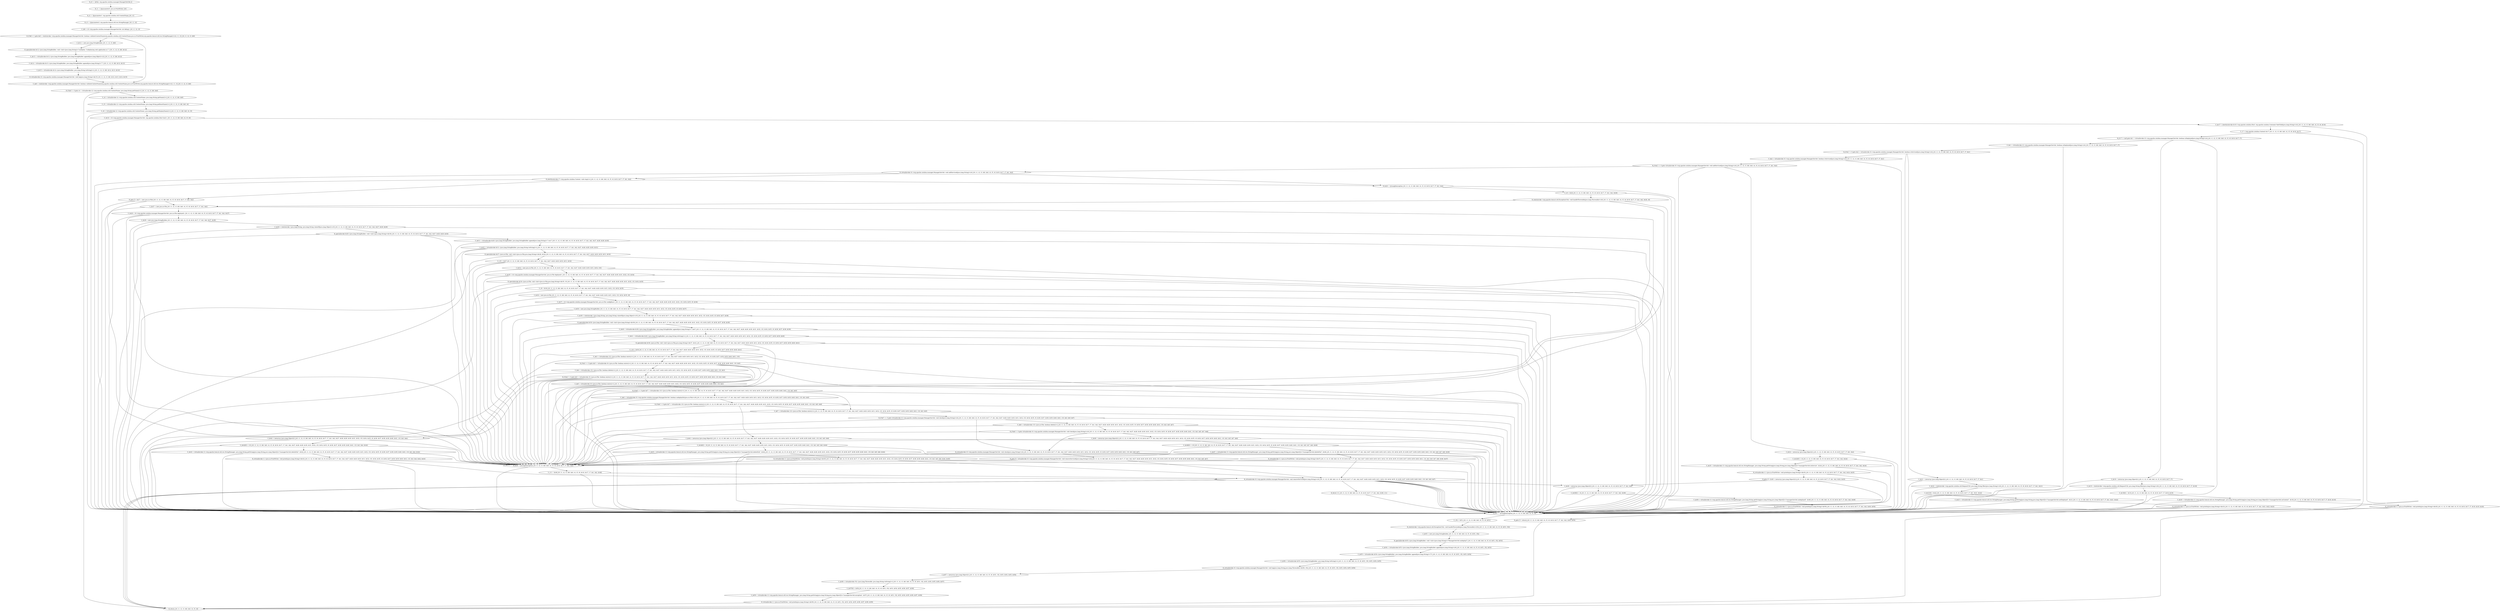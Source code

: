 digraph "Control_Flow_Graph" {
    "R_r0 := @this: org.apache.catalina.manager.ManagerServlet_[]"
    "R_r1 := @parameter0: java.io.PrintWriter_[r0]"
    "R_r0 := @this: org.apache.catalina.manager.ManagerServlet_[]"->"R_r1 := @parameter0: java.io.PrintWriter_[r0]";
    "R_r2 := @parameter1: org.apache.catalina.util.ContextName_[r0, r1]"
    "R_r1 := @parameter0: java.io.PrintWriter_[r0]"->"R_r2 := @parameter1: org.apache.catalina.util.ContextName_[r0, r1]";
    "R_r3 := @parameter2: org.apache.tomcat.util.res.StringManager_[r0, r1, r2]"
    "R_r2 := @parameter1: org.apache.catalina.util.ContextName_[r0, r1]"->"R_r3 := @parameter2: org.apache.tomcat.util.res.StringManager_[r0, r1, r2]";
    "U_$i0 = r0.<org.apache.catalina.manager.ManagerServlet: int debug>_[r0, r1, r2, r3]"
    "R_r3 := @parameter2: org.apache.tomcat.util.res.StringManager_[r0, r1, r2]"->"U_$i0 = r0.<org.apache.catalina.manager.ManagerServlet: int debug>_[r0, r1, r2, r3]";
    "R_if $i0 < 1 goto $z0 = staticinvoke <org.apache.catalina.manager.ManagerServlet: boolean validateContextName(org.apache.catalina.util.ContextName,java.io.PrintWriter,org.apache.tomcat.util.res.StringManager)>(r2, r1, r3)_[r0, r1, r2, r3, $i0]"
    "U_$i0 = r0.<org.apache.catalina.manager.ManagerServlet: int debug>_[r0, r1, r2, r3]"->"R_if $i0 < 1 goto $z0 = staticinvoke <org.apache.catalina.manager.ManagerServlet: boolean validateContextName(org.apache.catalina.util.ContextName,java.io.PrintWriter,org.apache.tomcat.util.res.StringManager)>(r2, r1, r3)_[r0, r1, r2, r3, $i0]";
    "C_$r12 = new java.lang.StringBuilder_[r0, r1, r2, r3, $i0]"
    "R_if $i0 < 1 goto $z0 = staticinvoke <org.apache.catalina.manager.ManagerServlet: boolean validateContextName(org.apache.catalina.util.ContextName,java.io.PrintWriter,org.apache.tomcat.util.res.StringManager)>(r2, r1, r3)_[r0, r1, r2, r3, $i0]"->"C_$r12 = new java.lang.StringBuilder_[r0, r1, r2, r3, $i0]";
    "U_$z0 = staticinvoke <org.apache.catalina.manager.ManagerServlet: boolean validateContextName(org.apache.catalina.util.ContextName,java.io.PrintWriter,org.apache.tomcat.util.res.StringManager)>(r2, r1, r3)_[r0, r1, r2, r3, $i0]"
    "R_if $i0 < 1 goto $z0 = staticinvoke <org.apache.catalina.manager.ManagerServlet: boolean validateContextName(org.apache.catalina.util.ContextName,java.io.PrintWriter,org.apache.tomcat.util.res.StringManager)>(r2, r1, r3)_[r0, r1, r2, r3, $i0]"->"U_$z0 = staticinvoke <org.apache.catalina.manager.ManagerServlet: boolean validateContextName(org.apache.catalina.util.ContextName,java.io.PrintWriter,org.apache.tomcat.util.res.StringManager)>(r2, r1, r3)_[r0, r1, r2, r3, $i0]";
    "R_specialinvoke $r12.<java.lang.StringBuilder: void <init>(java.lang.String)>(\"undeploy: Undeploying web application at \'\")_[r0, r1, r2, r3, $i0, $r12]"
    "C_$r12 = new java.lang.StringBuilder_[r0, r1, r2, r3, $i0]"->"R_specialinvoke $r12.<java.lang.StringBuilder: void <init>(java.lang.String)>(\"undeploy: Undeploying web application at \'\")_[r0, r1, r2, r3, $i0, $r12]";
    "U_$r13 = virtualinvoke $r12.<java.lang.StringBuilder: java.lang.StringBuilder append(java.lang.Object)>(r2)_[r0, r1, r2, r3, $i0, $r12]"
    "R_specialinvoke $r12.<java.lang.StringBuilder: void <init>(java.lang.String)>(\"undeploy: Undeploying web application at \'\")_[r0, r1, r2, r3, $i0, $r12]"->"U_$r13 = virtualinvoke $r12.<java.lang.StringBuilder: java.lang.StringBuilder append(java.lang.Object)>(r2)_[r0, r1, r2, r3, $i0, $r12]";
    "U_$r14 = virtualinvoke $r13.<java.lang.StringBuilder: java.lang.StringBuilder append(java.lang.String)>(\"\'\")_[r0, r1, r2, r3, $i0, $r12, $r13]"
    "U_$r13 = virtualinvoke $r12.<java.lang.StringBuilder: java.lang.StringBuilder append(java.lang.Object)>(r2)_[r0, r1, r2, r3, $i0, $r12]"->"U_$r14 = virtualinvoke $r13.<java.lang.StringBuilder: java.lang.StringBuilder append(java.lang.String)>(\"\'\")_[r0, r1, r2, r3, $i0, $r12, $r13]";
    "U_$r15 = virtualinvoke $r14.<java.lang.StringBuilder: java.lang.String toString()>()_[r0, r1, r2, r3, $i0, $r12, $r13, $r14]"
    "U_$r14 = virtualinvoke $r13.<java.lang.StringBuilder: java.lang.StringBuilder append(java.lang.String)>(\"\'\")_[r0, r1, r2, r3, $i0, $r12, $r13]"->"U_$r15 = virtualinvoke $r14.<java.lang.StringBuilder: java.lang.String toString()>()_[r0, r1, r2, r3, $i0, $r12, $r13, $r14]";
    "R_virtualinvoke r0.<org.apache.catalina.manager.ManagerServlet: void log(java.lang.String)>($r15)_[r0, r1, r2, r3, $i0, $r12, $r13, $r14, $r15]"
    "U_$r15 = virtualinvoke $r14.<java.lang.StringBuilder: java.lang.String toString()>()_[r0, r1, r2, r3, $i0, $r12, $r13, $r14]"->"R_virtualinvoke r0.<org.apache.catalina.manager.ManagerServlet: void log(java.lang.String)>($r15)_[r0, r1, r2, r3, $i0, $r12, $r13, $r14, $r15]";
    "R_virtualinvoke r0.<org.apache.catalina.manager.ManagerServlet: void log(java.lang.String)>($r15)_[r0, r1, r2, r3, $i0, $r12, $r13, $r14, $r15]"->"U_$z0 = staticinvoke <org.apache.catalina.manager.ManagerServlet: boolean validateContextName(org.apache.catalina.util.ContextName,java.io.PrintWriter,org.apache.tomcat.util.res.StringManager)>(r2, r1, r3)_[r0, r1, r2, r3, $i0]";
    "R_if $z0 != 0 goto r4 = virtualinvoke r2.<org.apache.catalina.util.ContextName: java.lang.String getName()>()_[r0, r1, r2, r3, $i0, $z0]"
    "U_$z0 = staticinvoke <org.apache.catalina.manager.ManagerServlet: boolean validateContextName(org.apache.catalina.util.ContextName,java.io.PrintWriter,org.apache.tomcat.util.res.StringManager)>(r2, r1, r3)_[r0, r1, r2, r3, $i0]"->"R_if $z0 != 0 goto r4 = virtualinvoke r2.<org.apache.catalina.util.ContextName: java.lang.String getName()>()_[r0, r1, r2, r3, $i0, $z0]";
    "R_return_[r0, r1, r2, r3, $i0, $z0, r4, r5, r6]"
    "R_if $z0 != 0 goto r4 = virtualinvoke r2.<org.apache.catalina.util.ContextName: java.lang.String getName()>()_[r0, r1, r2, r3, $i0, $z0]"->"R_return_[r0, r1, r2, r3, $i0, $z0, r4, r5, r6]";
    "U_r4 = virtualinvoke r2.<org.apache.catalina.util.ContextName: java.lang.String getName()>()_[r0, r1, r2, r3, $i0, $z0]"
    "R_if $z0 != 0 goto r4 = virtualinvoke r2.<org.apache.catalina.util.ContextName: java.lang.String getName()>()_[r0, r1, r2, r3, $i0, $z0]"->"U_r4 = virtualinvoke r2.<org.apache.catalina.util.ContextName: java.lang.String getName()>()_[r0, r1, r2, r3, $i0, $z0]";
    "U_r5 = virtualinvoke r2.<org.apache.catalina.util.ContextName: java.lang.String getBaseName()>()_[r0, r1, r2, r3, $i0, $z0, r4]"
    "U_r4 = virtualinvoke r2.<org.apache.catalina.util.ContextName: java.lang.String getName()>()_[r0, r1, r2, r3, $i0, $z0]"->"U_r5 = virtualinvoke r2.<org.apache.catalina.util.ContextName: java.lang.String getBaseName()>()_[r0, r1, r2, r3, $i0, $z0, r4]";
    "U_r6 = virtualinvoke r2.<org.apache.catalina.util.ContextName: java.lang.String getDisplayName()>()_[r0, r1, r2, r3, $i0, $z0, r4, r5]"
    "U_r5 = virtualinvoke r2.<org.apache.catalina.util.ContextName: java.lang.String getBaseName()>()_[r0, r1, r2, r3, $i0, $z0, r4]"->"U_r6 = virtualinvoke r2.<org.apache.catalina.util.ContextName: java.lang.String getDisplayName()>()_[r0, r1, r2, r3, $i0, $z0, r4, r5]";
    "U_$r16 = r0.<org.apache.catalina.manager.ManagerServlet: org.apache.catalina.Host host>_[r0, r1, r2, r3, $i0, $z0, r4, r5, r6]"
    "U_r6 = virtualinvoke r2.<org.apache.catalina.util.ContextName: java.lang.String getDisplayName()>()_[r0, r1, r2, r3, $i0, $z0, r4, r5]"->"U_$r16 = r0.<org.apache.catalina.manager.ManagerServlet: org.apache.catalina.Host host>_[r0, r1, r2, r3, $i0, $z0, r4, r5, r6]";
    "R_$r51 := @caughtexception_[r0, r1, r2, r3, $i0, $z0, r4, r5, r6]"
    "U_r6 = virtualinvoke r2.<org.apache.catalina.util.ContextName: java.lang.String getDisplayName()>()_[r0, r1, r2, r3, $i0, $z0, r4, r5]"->"R_$r51 := @caughtexception_[r0, r1, r2, r3, $i0, $z0, r4, r5, r6]";
    "U_$r17 = interfaceinvoke $r16.<org.apache.catalina.Host: org.apache.catalina.Container findChild(java.lang.String)>(r4)_[r0, r1, r2, r3, $i0, $z0, r4, r5, r6, $r16]"
    "U_$r16 = r0.<org.apache.catalina.manager.ManagerServlet: org.apache.catalina.Host host>_[r0, r1, r2, r3, $i0, $z0, r4, r5, r6]"->"U_$r17 = interfaceinvoke $r16.<org.apache.catalina.Host: org.apache.catalina.Container findChild(java.lang.String)>(r4)_[r0, r1, r2, r3, $i0, $z0, r4, r5, r6, $r16]";
    "U_$r16 = r0.<org.apache.catalina.manager.ManagerServlet: org.apache.catalina.Host host>_[r0, r1, r2, r3, $i0, $z0, r4, r5, r6]"->"R_$r51 := @caughtexception_[r0, r1, r2, r3, $i0, $z0, r4, r5, r6]";
    "U_r7 = (org.apache.catalina.Context) $r17_[r0, r1, r2, r3, $i0, $z0, r4, r5, r6, $r16, $r17]"
    "U_$r17 = interfaceinvoke $r16.<org.apache.catalina.Host: org.apache.catalina.Container findChild(java.lang.String)>(r4)_[r0, r1, r2, r3, $i0, $z0, r4, r5, r6, $r16]"->"U_r7 = (org.apache.catalina.Context) $r17_[r0, r1, r2, r3, $i0, $z0, r4, r5, r6, $r16, $r17]";
    "U_$r17 = interfaceinvoke $r16.<org.apache.catalina.Host: org.apache.catalina.Container findChild(java.lang.String)>(r4)_[r0, r1, r2, r3, $i0, $z0, r4, r5, r6, $r16]"->"R_$r51 := @caughtexception_[r0, r1, r2, r3, $i0, $z0, r4, r5, r6]";
    "R_if r7 != null goto $z1 = virtualinvoke r0.<org.apache.catalina.manager.ManagerServlet: boolean isDeployed(java.lang.String)>(r4)_[r0, r1, r2, r3, $i0, $z0, r4, r5, r6, $r16, $r17, r7]"
    "U_r7 = (org.apache.catalina.Context) $r17_[r0, r1, r2, r3, $i0, $z0, r4, r5, r6, $r16, $r17]"->"R_if r7 != null goto $z1 = virtualinvoke r0.<org.apache.catalina.manager.ManagerServlet: boolean isDeployed(java.lang.String)>(r4)_[r0, r1, r2, r3, $i0, $z0, r4, r5, r6, $r16, $r17, r7]";
    "U_r7 = (org.apache.catalina.Context) $r17_[r0, r1, r2, r3, $i0, $z0, r4, r5, r6, $r16, $r17]"->"R_$r51 := @caughtexception_[r0, r1, r2, r3, $i0, $z0, r4, r5, r6]";
    "C_$r18 = newarray (java.lang.Object)[1]_[r0, r1, r2, r3, $i0, $z0, r4, r5, r6, $r16, $r17, r7]"
    "R_if r7 != null goto $z1 = virtualinvoke r0.<org.apache.catalina.manager.ManagerServlet: boolean isDeployed(java.lang.String)>(r4)_[r0, r1, r2, r3, $i0, $z0, r4, r5, r6, $r16, $r17, r7]"->"C_$r18 = newarray (java.lang.Object)[1]_[r0, r1, r2, r3, $i0, $z0, r4, r5, r6, $r16, $r17, r7]";
    "U_$z1 = virtualinvoke r0.<org.apache.catalina.manager.ManagerServlet: boolean isDeployed(java.lang.String)>(r4)_[r0, r1, r2, r3, $i0, $z0, r4, r5, r6, $r16, $r17, r7]"
    "R_if r7 != null goto $z1 = virtualinvoke r0.<org.apache.catalina.manager.ManagerServlet: boolean isDeployed(java.lang.String)>(r4)_[r0, r1, r2, r3, $i0, $z0, r4, r5, r6, $r16, $r17, r7]"->"U_$z1 = virtualinvoke r0.<org.apache.catalina.manager.ManagerServlet: boolean isDeployed(java.lang.String)>(r4)_[r0, r1, r2, r3, $i0, $z0, r4, r5, r6, $r16, $r17, r7]";
    "R_if r7 != null goto $z1 = virtualinvoke r0.<org.apache.catalina.manager.ManagerServlet: boolean isDeployed(java.lang.String)>(r4)_[r0, r1, r2, r3, $i0, $z0, r4, r5, r6, $r16, $r17, r7]"->"R_$r51 := @caughtexception_[r0, r1, r2, r3, $i0, $z0, r4, r5, r6]";
    "U_$r19 = staticinvoke <org.apache.catalina.util.RequestUtil: java.lang.String filter(java.lang.String)>(r6)_[r0, r1, r2, r3, $i0, $z0, r4, r5, r6, $r16, $r17, r7, $r18]"
    "C_$r18 = newarray (java.lang.Object)[1]_[r0, r1, r2, r3, $i0, $z0, r4, r5, r6, $r16, $r17, r7]"->"U_$r19 = staticinvoke <org.apache.catalina.util.RequestUtil: java.lang.String filter(java.lang.String)>(r6)_[r0, r1, r2, r3, $i0, $z0, r4, r5, r6, $r16, $r17, r7, $r18]";
    "C_$r18 = newarray (java.lang.Object)[1]_[r0, r1, r2, r3, $i0, $z0, r4, r5, r6, $r16, $r17, r7]"->"R_$r51 := @caughtexception_[r0, r1, r2, r3, $i0, $z0, r4, r5, r6]";
    "U_$r18[0] = $r19_[r0, r1, r2, r3, $i0, $z0, r4, r5, r6, $r16, $r17, r7, $r18, $r19]"
    "U_$r19 = staticinvoke <org.apache.catalina.util.RequestUtil: java.lang.String filter(java.lang.String)>(r6)_[r0, r1, r2, r3, $i0, $z0, r4, r5, r6, $r16, $r17, r7, $r18]"->"U_$r18[0] = $r19_[r0, r1, r2, r3, $i0, $z0, r4, r5, r6, $r16, $r17, r7, $r18, $r19]";
    "U_$r19 = staticinvoke <org.apache.catalina.util.RequestUtil: java.lang.String filter(java.lang.String)>(r6)_[r0, r1, r2, r3, $i0, $z0, r4, r5, r6, $r16, $r17, r7, $r18]"->"R_$r51 := @caughtexception_[r0, r1, r2, r3, $i0, $z0, r4, r5, r6]";
    "U_$r20 = virtualinvoke r3.<org.apache.tomcat.util.res.StringManager: java.lang.String getString(java.lang.String,java.lang.Object[])>(\"managerServlet.noContext\", $r18)_[r0, r1, r2, r3, $i0, $z0, r4, r5, r6, $r16, $r17, r7, $r18, $r19]"
    "U_$r18[0] = $r19_[r0, r1, r2, r3, $i0, $z0, r4, r5, r6, $r16, $r17, r7, $r18, $r19]"->"U_$r20 = virtualinvoke r3.<org.apache.tomcat.util.res.StringManager: java.lang.String getString(java.lang.String,java.lang.Object[])>(\"managerServlet.noContext\", $r18)_[r0, r1, r2, r3, $i0, $z0, r4, r5, r6, $r16, $r17, r7, $r18, $r19]";
    "U_$r18[0] = $r19_[r0, r1, r2, r3, $i0, $z0, r4, r5, r6, $r16, $r17, r7, $r18, $r19]"->"R_$r51 := @caughtexception_[r0, r1, r2, r3, $i0, $z0, r4, r5, r6]";
    "R_virtualinvoke r1.<java.io.PrintWriter: void println(java.lang.String)>($r20)_[r0, r1, r2, r3, $i0, $z0, r4, r5, r6, $r16, $r17, r7, $r18, $r19, $r20]"
    "U_$r20 = virtualinvoke r3.<org.apache.tomcat.util.res.StringManager: java.lang.String getString(java.lang.String,java.lang.Object[])>(\"managerServlet.noContext\", $r18)_[r0, r1, r2, r3, $i0, $z0, r4, r5, r6, $r16, $r17, r7, $r18, $r19]"->"R_virtualinvoke r1.<java.io.PrintWriter: void println(java.lang.String)>($r20)_[r0, r1, r2, r3, $i0, $z0, r4, r5, r6, $r16, $r17, r7, $r18, $r19, $r20]";
    "U_$r20 = virtualinvoke r3.<org.apache.tomcat.util.res.StringManager: java.lang.String getString(java.lang.String,java.lang.Object[])>(\"managerServlet.noContext\", $r18)_[r0, r1, r2, r3, $i0, $z0, r4, r5, r6, $r16, $r17, r7, $r18, $r19]"->"R_$r51 := @caughtexception_[r0, r1, r2, r3, $i0, $z0, r4, r5, r6]";
    "R_virtualinvoke r1.<java.io.PrintWriter: void println(java.lang.String)>($r20)_[r0, r1, r2, r3, $i0, $z0, r4, r5, r6, $r16, $r17, r7, $r18, $r19, $r20]"->"R_return_[r0, r1, r2, r3, $i0, $z0, r4, r5, r6]";
    "R_virtualinvoke r1.<java.io.PrintWriter: void println(java.lang.String)>($r20)_[r0, r1, r2, r3, $i0, $z0, r4, r5, r6, $r16, $r17, r7, $r18, $r19, $r20]"->"R_$r51 := @caughtexception_[r0, r1, r2, r3, $i0, $z0, r4, r5, r6]";
    "R_if $z1 != 0 goto $z2 = virtualinvoke r0.<org.apache.catalina.manager.ManagerServlet: boolean isServiced(java.lang.String)>(r4)_[r0, r1, r2, r3, $i0, $z0, r4, r5, r6, $r16, $r17, r7, $z1]"
    "U_$z1 = virtualinvoke r0.<org.apache.catalina.manager.ManagerServlet: boolean isDeployed(java.lang.String)>(r4)_[r0, r1, r2, r3, $i0, $z0, r4, r5, r6, $r16, $r17, r7]"->"R_if $z1 != 0 goto $z2 = virtualinvoke r0.<org.apache.catalina.manager.ManagerServlet: boolean isServiced(java.lang.String)>(r4)_[r0, r1, r2, r3, $i0, $z0, r4, r5, r6, $r16, $r17, r7, $z1]";
    "U_$z1 = virtualinvoke r0.<org.apache.catalina.manager.ManagerServlet: boolean isDeployed(java.lang.String)>(r4)_[r0, r1, r2, r3, $i0, $z0, r4, r5, r6, $r16, $r17, r7]"->"R_$r51 := @caughtexception_[r0, r1, r2, r3, $i0, $z0, r4, r5, r6]";
    "C_$r21 = newarray (java.lang.Object)[1]_[r0, r1, r2, r3, $i0, $z0, r4, r5, r6, $r16, $r17, r7, $z1]"
    "R_if $z1 != 0 goto $z2 = virtualinvoke r0.<org.apache.catalina.manager.ManagerServlet: boolean isServiced(java.lang.String)>(r4)_[r0, r1, r2, r3, $i0, $z0, r4, r5, r6, $r16, $r17, r7, $z1]"->"C_$r21 = newarray (java.lang.Object)[1]_[r0, r1, r2, r3, $i0, $z0, r4, r5, r6, $r16, $r17, r7, $z1]";
    "U_$z2 = virtualinvoke r0.<org.apache.catalina.manager.ManagerServlet: boolean isServiced(java.lang.String)>(r4)_[r0, r1, r2, r3, $i0, $z0, r4, r5, r6, $r16, $r17, r7, $z1]"
    "R_if $z1 != 0 goto $z2 = virtualinvoke r0.<org.apache.catalina.manager.ManagerServlet: boolean isServiced(java.lang.String)>(r4)_[r0, r1, r2, r3, $i0, $z0, r4, r5, r6, $r16, $r17, r7, $z1]"->"U_$z2 = virtualinvoke r0.<org.apache.catalina.manager.ManagerServlet: boolean isServiced(java.lang.String)>(r4)_[r0, r1, r2, r3, $i0, $z0, r4, r5, r6, $r16, $r17, r7, $z1]";
    "R_if $z1 != 0 goto $z2 = virtualinvoke r0.<org.apache.catalina.manager.ManagerServlet: boolean isServiced(java.lang.String)>(r4)_[r0, r1, r2, r3, $i0, $z0, r4, r5, r6, $r16, $r17, r7, $z1]"->"R_$r51 := @caughtexception_[r0, r1, r2, r3, $i0, $z0, r4, r5, r6]";
    "U_$r22 = staticinvoke <org.apache.catalina.util.RequestUtil: java.lang.String filter(java.lang.String)>(r6)_[r0, r1, r2, r3, $i0, $z0, r4, r5, r6, $r16, $r17, r7, $z1, $r21]"
    "C_$r21 = newarray (java.lang.Object)[1]_[r0, r1, r2, r3, $i0, $z0, r4, r5, r6, $r16, $r17, r7, $z1]"->"U_$r22 = staticinvoke <org.apache.catalina.util.RequestUtil: java.lang.String filter(java.lang.String)>(r6)_[r0, r1, r2, r3, $i0, $z0, r4, r5, r6, $r16, $r17, r7, $z1, $r21]";
    "C_$r21 = newarray (java.lang.Object)[1]_[r0, r1, r2, r3, $i0, $z0, r4, r5, r6, $r16, $r17, r7, $z1]"->"R_$r51 := @caughtexception_[r0, r1, r2, r3, $i0, $z0, r4, r5, r6]";
    "U_$r21[0] = $r22_[r0, r1, r2, r3, $i0, $z0, r4, r5, r6, $r16, $r17, r7, $z1, $r21, $r22]"
    "U_$r22 = staticinvoke <org.apache.catalina.util.RequestUtil: java.lang.String filter(java.lang.String)>(r6)_[r0, r1, r2, r3, $i0, $z0, r4, r5, r6, $r16, $r17, r7, $z1, $r21]"->"U_$r21[0] = $r22_[r0, r1, r2, r3, $i0, $z0, r4, r5, r6, $r16, $r17, r7, $z1, $r21, $r22]";
    "U_$r22 = staticinvoke <org.apache.catalina.util.RequestUtil: java.lang.String filter(java.lang.String)>(r6)_[r0, r1, r2, r3, $i0, $z0, r4, r5, r6, $r16, $r17, r7, $z1, $r21]"->"R_$r51 := @caughtexception_[r0, r1, r2, r3, $i0, $z0, r4, r5, r6]";
    "U_$r23 = virtualinvoke r3.<org.apache.tomcat.util.res.StringManager: java.lang.String getString(java.lang.String,java.lang.Object[])>(\"managerServlet.notDeployed\", $r21)_[r0, r1, r2, r3, $i0, $z0, r4, r5, r6, $r16, $r17, r7, $z1, $r21, $r22]"
    "U_$r21[0] = $r22_[r0, r1, r2, r3, $i0, $z0, r4, r5, r6, $r16, $r17, r7, $z1, $r21, $r22]"->"U_$r23 = virtualinvoke r3.<org.apache.tomcat.util.res.StringManager: java.lang.String getString(java.lang.String,java.lang.Object[])>(\"managerServlet.notDeployed\", $r21)_[r0, r1, r2, r3, $i0, $z0, r4, r5, r6, $r16, $r17, r7, $z1, $r21, $r22]";
    "U_$r21[0] = $r22_[r0, r1, r2, r3, $i0, $z0, r4, r5, r6, $r16, $r17, r7, $z1, $r21, $r22]"->"R_$r51 := @caughtexception_[r0, r1, r2, r3, $i0, $z0, r4, r5, r6]";
    "R_virtualinvoke r1.<java.io.PrintWriter: void println(java.lang.String)>($r23)_[r0, r1, r2, r3, $i0, $z0, r4, r5, r6, $r16, $r17, r7, $z1, $r21, $r22, $r23]"
    "U_$r23 = virtualinvoke r3.<org.apache.tomcat.util.res.StringManager: java.lang.String getString(java.lang.String,java.lang.Object[])>(\"managerServlet.notDeployed\", $r21)_[r0, r1, r2, r3, $i0, $z0, r4, r5, r6, $r16, $r17, r7, $z1, $r21, $r22]"->"R_virtualinvoke r1.<java.io.PrintWriter: void println(java.lang.String)>($r23)_[r0, r1, r2, r3, $i0, $z0, r4, r5, r6, $r16, $r17, r7, $z1, $r21, $r22, $r23]";
    "U_$r23 = virtualinvoke r3.<org.apache.tomcat.util.res.StringManager: java.lang.String getString(java.lang.String,java.lang.Object[])>(\"managerServlet.notDeployed\", $r21)_[r0, r1, r2, r3, $i0, $z0, r4, r5, r6, $r16, $r17, r7, $z1, $r21, $r22]"->"R_$r51 := @caughtexception_[r0, r1, r2, r3, $i0, $z0, r4, r5, r6]";
    "R_virtualinvoke r1.<java.io.PrintWriter: void println(java.lang.String)>($r23)_[r0, r1, r2, r3, $i0, $z0, r4, r5, r6, $r16, $r17, r7, $z1, $r21, $r22, $r23]"->"R_return_[r0, r1, r2, r3, $i0, $z0, r4, r5, r6]";
    "R_virtualinvoke r1.<java.io.PrintWriter: void println(java.lang.String)>($r23)_[r0, r1, r2, r3, $i0, $z0, r4, r5, r6, $r16, $r17, r7, $z1, $r21, $r22, $r23]"->"R_$r51 := @caughtexception_[r0, r1, r2, r3, $i0, $z0, r4, r5, r6]";
    "R_if $z2 == 0 goto virtualinvoke r0.<org.apache.catalina.manager.ManagerServlet: void addServiced(java.lang.String)>(r4)_[r0, r1, r2, r3, $i0, $z0, r4, r5, r6, $r16, $r17, r7, $z1, $z2]"
    "U_$z2 = virtualinvoke r0.<org.apache.catalina.manager.ManagerServlet: boolean isServiced(java.lang.String)>(r4)_[r0, r1, r2, r3, $i0, $z0, r4, r5, r6, $r16, $r17, r7, $z1]"->"R_if $z2 == 0 goto virtualinvoke r0.<org.apache.catalina.manager.ManagerServlet: void addServiced(java.lang.String)>(r4)_[r0, r1, r2, r3, $i0, $z0, r4, r5, r6, $r16, $r17, r7, $z1, $z2]";
    "U_$z2 = virtualinvoke r0.<org.apache.catalina.manager.ManagerServlet: boolean isServiced(java.lang.String)>(r4)_[r0, r1, r2, r3, $i0, $z0, r4, r5, r6, $r16, $r17, r7, $z1]"->"R_$r51 := @caughtexception_[r0, r1, r2, r3, $i0, $z0, r4, r5, r6]";
    "C_$r24 = newarray (java.lang.Object)[1]_[r0, r1, r2, r3, $i0, $z0, r4, r5, r6, $r16, $r17, r7, $z1, $z2]"
    "R_if $z2 == 0 goto virtualinvoke r0.<org.apache.catalina.manager.ManagerServlet: void addServiced(java.lang.String)>(r4)_[r0, r1, r2, r3, $i0, $z0, r4, r5, r6, $r16, $r17, r7, $z1, $z2]"->"C_$r24 = newarray (java.lang.Object)[1]_[r0, r1, r2, r3, $i0, $z0, r4, r5, r6, $r16, $r17, r7, $z1, $z2]";
    "R_virtualinvoke r0.<org.apache.catalina.manager.ManagerServlet: void addServiced(java.lang.String)>(r4)_[r0, r1, r2, r3, $i0, $z0, r4, r5, r6, $r16, $r17, r7, $z1, $z2]"
    "R_if $z2 == 0 goto virtualinvoke r0.<org.apache.catalina.manager.ManagerServlet: void addServiced(java.lang.String)>(r4)_[r0, r1, r2, r3, $i0, $z0, r4, r5, r6, $r16, $r17, r7, $z1, $z2]"->"R_virtualinvoke r0.<org.apache.catalina.manager.ManagerServlet: void addServiced(java.lang.String)>(r4)_[r0, r1, r2, r3, $i0, $z0, r4, r5, r6, $r16, $r17, r7, $z1, $z2]";
    "R_if $z2 == 0 goto virtualinvoke r0.<org.apache.catalina.manager.ManagerServlet: void addServiced(java.lang.String)>(r4)_[r0, r1, r2, r3, $i0, $z0, r4, r5, r6, $r16, $r17, r7, $z1, $z2]"->"R_$r51 := @caughtexception_[r0, r1, r2, r3, $i0, $z0, r4, r5, r6]";
    "U_$r24[0] = r6_[r0, r1, r2, r3, $i0, $z0, r4, r5, r6, $r16, $r17, r7, $z1, $z2, $r24]"
    "C_$r24 = newarray (java.lang.Object)[1]_[r0, r1, r2, r3, $i0, $z0, r4, r5, r6, $r16, $r17, r7, $z1, $z2]"->"U_$r24[0] = r6_[r0, r1, r2, r3, $i0, $z0, r4, r5, r6, $r16, $r17, r7, $z1, $z2, $r24]";
    "C_$r24 = newarray (java.lang.Object)[1]_[r0, r1, r2, r3, $i0, $z0, r4, r5, r6, $r16, $r17, r7, $z1, $z2]"->"R_$r51 := @caughtexception_[r0, r1, r2, r3, $i0, $z0, r4, r5, r6]";
    "U_$r25 = virtualinvoke r3.<org.apache.tomcat.util.res.StringManager: java.lang.String getString(java.lang.String,java.lang.Object[])>(\"managerServlet.inService\", $r24)_[r0, r1, r2, r3, $i0, $z0, r4, r5, r6, $r16, $r17, r7, $z1, $z2, $r24]"
    "U_$r24[0] = r6_[r0, r1, r2, r3, $i0, $z0, r4, r5, r6, $r16, $r17, r7, $z1, $z2, $r24]"->"U_$r25 = virtualinvoke r3.<org.apache.tomcat.util.res.StringManager: java.lang.String getString(java.lang.String,java.lang.Object[])>(\"managerServlet.inService\", $r24)_[r0, r1, r2, r3, $i0, $z0, r4, r5, r6, $r16, $r17, r7, $z1, $z2, $r24]";
    "U_$r24[0] = r6_[r0, r1, r2, r3, $i0, $z0, r4, r5, r6, $r16, $r17, r7, $z1, $z2, $r24]"->"R_$r51 := @caughtexception_[r0, r1, r2, r3, $i0, $z0, r4, r5, r6]";
    "R_virtualinvoke r1.<java.io.PrintWriter: void println(java.lang.String)>($r25)_[r0, r1, r2, r3, $i0, $z0, r4, r5, r6, $r16, $r17, r7, $z1, $z2, $r24, $r25]"
    "U_$r25 = virtualinvoke r3.<org.apache.tomcat.util.res.StringManager: java.lang.String getString(java.lang.String,java.lang.Object[])>(\"managerServlet.inService\", $r24)_[r0, r1, r2, r3, $i0, $z0, r4, r5, r6, $r16, $r17, r7, $z1, $z2, $r24]"->"R_virtualinvoke r1.<java.io.PrintWriter: void println(java.lang.String)>($r25)_[r0, r1, r2, r3, $i0, $z0, r4, r5, r6, $r16, $r17, r7, $z1, $z2, $r24, $r25]";
    "U_$r25 = virtualinvoke r3.<org.apache.tomcat.util.res.StringManager: java.lang.String getString(java.lang.String,java.lang.Object[])>(\"managerServlet.inService\", $r24)_[r0, r1, r2, r3, $i0, $z0, r4, r5, r6, $r16, $r17, r7, $z1, $z2, $r24]"->"R_$r51 := @caughtexception_[r0, r1, r2, r3, $i0, $z0, r4, r5, r6]";
    "R_goto [?= $r49 = newarray (java.lang.Object)[1]]_[r0, r1, r2, r3, $i0, $z0, r4, r5, r6, $r16, $r17, r7, $z1, $z2, $r24, $r25]"
    "R_virtualinvoke r1.<java.io.PrintWriter: void println(java.lang.String)>($r25)_[r0, r1, r2, r3, $i0, $z0, r4, r5, r6, $r16, $r17, r7, $z1, $z2, $r24, $r25]"->"R_goto [?= $r49 = newarray (java.lang.Object)[1]]_[r0, r1, r2, r3, $i0, $z0, r4, r5, r6, $r16, $r17, r7, $z1, $z2, $r24, $r25]";
    "R_virtualinvoke r1.<java.io.PrintWriter: void println(java.lang.String)>($r25)_[r0, r1, r2, r3, $i0, $z0, r4, r5, r6, $r16, $r17, r7, $z1, $z2, $r24, $r25]"->"R_$r51 := @caughtexception_[r0, r1, r2, r3, $i0, $z0, r4, r5, r6]";
    "C_$r49 = newarray (java.lang.Object)[1]_[r0, r1, r2, r3, $i0, $z0, r4, r5, r6, $r16, $r17, r7, $z1, $z2]"
    "R_goto [?= $r49 = newarray (java.lang.Object)[1]]_[r0, r1, r2, r3, $i0, $z0, r4, r5, r6, $r16, $r17, r7, $z1, $z2, $r24, $r25]"->"C_$r49 = newarray (java.lang.Object)[1]_[r0, r1, r2, r3, $i0, $z0, r4, r5, r6, $r16, $r17, r7, $z1, $z2]";
    "R_goto [?= $r49 = newarray (java.lang.Object)[1]]_[r0, r1, r2, r3, $i0, $z0, r4, r5, r6, $r16, $r17, r7, $z1, $z2, $r24, $r25]"->"R_$r51 := @caughtexception_[r0, r1, r2, r3, $i0, $z0, r4, r5, r6]";
    "R_$r26 := @caughtexception_[r0, r1, r2, r3, $i0, $z0, r4, r5, r6, $r16, $r17, r7, $z1, $z2]"
    "R_virtualinvoke r0.<org.apache.catalina.manager.ManagerServlet: void addServiced(java.lang.String)>(r4)_[r0, r1, r2, r3, $i0, $z0, r4, r5, r6, $r16, $r17, r7, $z1, $z2]"->"R_$r26 := @caughtexception_[r0, r1, r2, r3, $i0, $z0, r4, r5, r6, $r16, $r17, r7, $z1, $z2]";
    "R_virtualinvoke r0.<org.apache.catalina.manager.ManagerServlet: void addServiced(java.lang.String)>(r4)_[r0, r1, r2, r3, $i0, $z0, r4, r5, r6, $r16, $r17, r7, $z1, $z2]"->"R_$r51 := @caughtexception_[r0, r1, r2, r3, $i0, $z0, r4, r5, r6]";
    "R_interfaceinvoke r7.<org.apache.catalina.Context: void stop()>()_[r0, r1, r2, r3, $i0, $z0, r4, r5, r6, $r16, $r17, r7, $z1, $z2]"
    "R_virtualinvoke r0.<org.apache.catalina.manager.ManagerServlet: void addServiced(java.lang.String)>(r4)_[r0, r1, r2, r3, $i0, $z0, r4, r5, r6, $r16, $r17, r7, $z1, $z2]"->"R_interfaceinvoke r7.<org.apache.catalina.Context: void stop()>()_[r0, r1, r2, r3, $i0, $z0, r4, r5, r6, $r16, $r17, r7, $z1, $z2]";
    "R_interfaceinvoke r7.<org.apache.catalina.Context: void stop()>()_[r0, r1, r2, r3, $i0, $z0, r4, r5, r6, $r16, $r17, r7, $z1, $z2]"->"R_$r26 := @caughtexception_[r0, r1, r2, r3, $i0, $z0, r4, r5, r6, $r16, $r17, r7, $z1, $z2]";
    "R_interfaceinvoke r7.<org.apache.catalina.Context: void stop()>()_[r0, r1, r2, r3, $i0, $z0, r4, r5, r6, $r16, $r17, r7, $z1, $z2]"->"R_$r51 := @caughtexception_[r0, r1, r2, r3, $i0, $z0, r4, r5, r6]";
    "R_goto [?= $r27 = new java.io.File]_[r0, r1, r2, r3, $i0, $z0, r4, r5, r6, $r16, $r17, r7, $z1, $z2]"
    "R_interfaceinvoke r7.<org.apache.catalina.Context: void stop()>()_[r0, r1, r2, r3, $i0, $z0, r4, r5, r6, $r16, $r17, r7, $z1, $z2]"->"R_goto [?= $r27 = new java.io.File]_[r0, r1, r2, r3, $i0, $z0, r4, r5, r6, $r16, $r17, r7, $z1, $z2]";
    "R_$r48 := @caughtexception_[r0, r1, r2, r3, $i0, $z0, r4, r5, r6, $r16, $r17, r7, $z1, $z2]"
    "R_goto [?= $r27 = new java.io.File]_[r0, r1, r2, r3, $i0, $z0, r4, r5, r6, $r16, $r17, r7, $z1, $z2]"->"R_$r48 := @caughtexception_[r0, r1, r2, r3, $i0, $z0, r4, r5, r6, $r16, $r17, r7, $z1, $z2]";
    "R_goto [?= $r27 = new java.io.File]_[r0, r1, r2, r3, $i0, $z0, r4, r5, r6, $r16, $r17, r7, $z1, $z2]"->"R_$r51 := @caughtexception_[r0, r1, r2, r3, $i0, $z0, r4, r5, r6]";
    "C_$r27 = new java.io.File_[r0, r1, r2, r3, $i0, $z0, r4, r5, r6, $r16, $r17, r7, $z1, $z2]"
    "R_goto [?= $r27 = new java.io.File]_[r0, r1, r2, r3, $i0, $z0, r4, r5, r6, $r16, $r17, r7, $z1, $z2]"->"C_$r27 = new java.io.File_[r0, r1, r2, r3, $i0, $z0, r4, r5, r6, $r16, $r17, r7, $z1, $z2]";
    "U_r8 = $r26_[r0, r1, r2, r3, $i0, $z0, r4, r5, r6, $r16, $r17, r7, $z1, $z2, $r26]"
    "R_$r26 := @caughtexception_[r0, r1, r2, r3, $i0, $z0, r4, r5, r6, $r16, $r17, r7, $z1, $z2]"->"U_r8 = $r26_[r0, r1, r2, r3, $i0, $z0, r4, r5, r6, $r16, $r17, r7, $z1, $z2, $r26]";
    "R_$r26 := @caughtexception_[r0, r1, r2, r3, $i0, $z0, r4, r5, r6, $r16, $r17, r7, $z1, $z2]"->"R_$r51 := @caughtexception_[r0, r1, r2, r3, $i0, $z0, r4, r5, r6]";
    "R_staticinvoke <org.apache.tomcat.util.ExceptionUtils: void handleThrowable(java.lang.Throwable)>(r8)_[r0, r1, r2, r3, $i0, $z0, r4, r5, r6, $r16, $r17, r7, $z1, $z2, $r26, r8]"
    "U_r8 = $r26_[r0, r1, r2, r3, $i0, $z0, r4, r5, r6, $r16, $r17, r7, $z1, $z2, $r26]"->"R_staticinvoke <org.apache.tomcat.util.ExceptionUtils: void handleThrowable(java.lang.Throwable)>(r8)_[r0, r1, r2, r3, $i0, $z0, r4, r5, r6, $r16, $r17, r7, $z1, $z2, $r26, r8]";
    "U_r8 = $r26_[r0, r1, r2, r3, $i0, $z0, r4, r5, r6, $r16, $r17, r7, $z1, $z2, $r26]"->"R_$r51 := @caughtexception_[r0, r1, r2, r3, $i0, $z0, r4, r5, r6]";
    "R_staticinvoke <org.apache.tomcat.util.ExceptionUtils: void handleThrowable(java.lang.Throwable)>(r8)_[r0, r1, r2, r3, $i0, $z0, r4, r5, r6, $r16, $r17, r7, $z1, $z2, $r26, r8]"->"R_$r48 := @caughtexception_[r0, r1, r2, r3, $i0, $z0, r4, r5, r6, $r16, $r17, r7, $z1, $z2]";
    "R_staticinvoke <org.apache.tomcat.util.ExceptionUtils: void handleThrowable(java.lang.Throwable)>(r8)_[r0, r1, r2, r3, $i0, $z0, r4, r5, r6, $r16, $r17, r7, $z1, $z2, $r26, r8]"->"R_$r51 := @caughtexception_[r0, r1, r2, r3, $i0, $z0, r4, r5, r6]";
    "R_staticinvoke <org.apache.tomcat.util.ExceptionUtils: void handleThrowable(java.lang.Throwable)>(r8)_[r0, r1, r2, r3, $i0, $z0, r4, r5, r6, $r16, $r17, r7, $z1, $z2, $r26, r8]"->"C_$r27 = new java.io.File_[r0, r1, r2, r3, $i0, $z0, r4, r5, r6, $r16, $r17, r7, $z1, $z2]";
    "C_$r27 = new java.io.File_[r0, r1, r2, r3, $i0, $z0, r4, r5, r6, $r16, $r17, r7, $z1, $z2]"->"R_$r48 := @caughtexception_[r0, r1, r2, r3, $i0, $z0, r4, r5, r6, $r16, $r17, r7, $z1, $z2]";
    "C_$r27 = new java.io.File_[r0, r1, r2, r3, $i0, $z0, r4, r5, r6, $r16, $r17, r7, $z1, $z2]"->"R_$r51 := @caughtexception_[r0, r1, r2, r3, $i0, $z0, r4, r5, r6]";
    "U_$r28 = r0.<org.apache.catalina.manager.ManagerServlet: java.io.File deployed>_[r0, r1, r2, r3, $i0, $z0, r4, r5, r6, $r16, $r17, r7, $z1, $z2, $r27]"
    "C_$r27 = new java.io.File_[r0, r1, r2, r3, $i0, $z0, r4, r5, r6, $r16, $r17, r7, $z1, $z2]"->"U_$r28 = r0.<org.apache.catalina.manager.ManagerServlet: java.io.File deployed>_[r0, r1, r2, r3, $i0, $z0, r4, r5, r6, $r16, $r17, r7, $z1, $z2, $r27]";
    "U_$r28 = r0.<org.apache.catalina.manager.ManagerServlet: java.io.File deployed>_[r0, r1, r2, r3, $i0, $z0, r4, r5, r6, $r16, $r17, r7, $z1, $z2, $r27]"->"R_$r48 := @caughtexception_[r0, r1, r2, r3, $i0, $z0, r4, r5, r6, $r16, $r17, r7, $z1, $z2]";
    "U_$r28 = r0.<org.apache.catalina.manager.ManagerServlet: java.io.File deployed>_[r0, r1, r2, r3, $i0, $z0, r4, r5, r6, $r16, $r17, r7, $z1, $z2, $r27]"->"R_$r51 := @caughtexception_[r0, r1, r2, r3, $i0, $z0, r4, r5, r6]";
    "C_$r29 = new java.lang.StringBuilder_[r0, r1, r2, r3, $i0, $z0, r4, r5, r6, $r16, $r17, r7, $z1, $z2, $r27, $r28]"
    "U_$r28 = r0.<org.apache.catalina.manager.ManagerServlet: java.io.File deployed>_[r0, r1, r2, r3, $i0, $z0, r4, r5, r6, $r16, $r17, r7, $z1, $z2, $r27]"->"C_$r29 = new java.lang.StringBuilder_[r0, r1, r2, r3, $i0, $z0, r4, r5, r6, $r16, $r17, r7, $z1, $z2, $r27, $r28]";
    "C_$r29 = new java.lang.StringBuilder_[r0, r1, r2, r3, $i0, $z0, r4, r5, r6, $r16, $r17, r7, $z1, $z2, $r27, $r28]"->"R_$r48 := @caughtexception_[r0, r1, r2, r3, $i0, $z0, r4, r5, r6, $r16, $r17, r7, $z1, $z2]";
    "C_$r29 = new java.lang.StringBuilder_[r0, r1, r2, r3, $i0, $z0, r4, r5, r6, $r16, $r17, r7, $z1, $z2, $r27, $r28]"->"R_$r51 := @caughtexception_[r0, r1, r2, r3, $i0, $z0, r4, r5, r6]";
    "U_$r30 = staticinvoke <java.lang.String: java.lang.String valueOf(java.lang.Object)>(r5)_[r0, r1, r2, r3, $i0, $z0, r4, r5, r6, $r16, $r17, r7, $z1, $z2, $r27, $r28, $r29]"
    "C_$r29 = new java.lang.StringBuilder_[r0, r1, r2, r3, $i0, $z0, r4, r5, r6, $r16, $r17, r7, $z1, $z2, $r27, $r28]"->"U_$r30 = staticinvoke <java.lang.String: java.lang.String valueOf(java.lang.Object)>(r5)_[r0, r1, r2, r3, $i0, $z0, r4, r5, r6, $r16, $r17, r7, $z1, $z2, $r27, $r28, $r29]";
    "U_$r30 = staticinvoke <java.lang.String: java.lang.String valueOf(java.lang.Object)>(r5)_[r0, r1, r2, r3, $i0, $z0, r4, r5, r6, $r16, $r17, r7, $z1, $z2, $r27, $r28, $r29]"->"R_$r48 := @caughtexception_[r0, r1, r2, r3, $i0, $z0, r4, r5, r6, $r16, $r17, r7, $z1, $z2]";
    "U_$r30 = staticinvoke <java.lang.String: java.lang.String valueOf(java.lang.Object)>(r5)_[r0, r1, r2, r3, $i0, $z0, r4, r5, r6, $r16, $r17, r7, $z1, $z2, $r27, $r28, $r29]"->"R_$r51 := @caughtexception_[r0, r1, r2, r3, $i0, $z0, r4, r5, r6]";
    "R_specialinvoke $r29.<java.lang.StringBuilder: void <init>(java.lang.String)>($r30)_[r0, r1, r2, r3, $i0, $z0, r4, r5, r6, $r16, $r17, r7, $z1, $z2, $r27, $r28, $r29, $r30]"
    "U_$r30 = staticinvoke <java.lang.String: java.lang.String valueOf(java.lang.Object)>(r5)_[r0, r1, r2, r3, $i0, $z0, r4, r5, r6, $r16, $r17, r7, $z1, $z2, $r27, $r28, $r29]"->"R_specialinvoke $r29.<java.lang.StringBuilder: void <init>(java.lang.String)>($r30)_[r0, r1, r2, r3, $i0, $z0, r4, r5, r6, $r16, $r17, r7, $z1, $z2, $r27, $r28, $r29, $r30]";
    "R_specialinvoke $r29.<java.lang.StringBuilder: void <init>(java.lang.String)>($r30)_[r0, r1, r2, r3, $i0, $z0, r4, r5, r6, $r16, $r17, r7, $z1, $z2, $r27, $r28, $r29, $r30]"->"R_$r48 := @caughtexception_[r0, r1, r2, r3, $i0, $z0, r4, r5, r6, $r16, $r17, r7, $z1, $z2]";
    "R_specialinvoke $r29.<java.lang.StringBuilder: void <init>(java.lang.String)>($r30)_[r0, r1, r2, r3, $i0, $z0, r4, r5, r6, $r16, $r17, r7, $z1, $z2, $r27, $r28, $r29, $r30]"->"R_$r51 := @caughtexception_[r0, r1, r2, r3, $i0, $z0, r4, r5, r6]";
    "U_$r31 = virtualinvoke $r29.<java.lang.StringBuilder: java.lang.StringBuilder append(java.lang.String)>(\".war\")_[r0, r1, r2, r3, $i0, $z0, r4, r5, r6, $r16, $r17, r7, $z1, $z2, $r27, $r28, $r29, $r30]"
    "R_specialinvoke $r29.<java.lang.StringBuilder: void <init>(java.lang.String)>($r30)_[r0, r1, r2, r3, $i0, $z0, r4, r5, r6, $r16, $r17, r7, $z1, $z2, $r27, $r28, $r29, $r30]"->"U_$r31 = virtualinvoke $r29.<java.lang.StringBuilder: java.lang.StringBuilder append(java.lang.String)>(\".war\")_[r0, r1, r2, r3, $i0, $z0, r4, r5, r6, $r16, $r17, r7, $z1, $z2, $r27, $r28, $r29, $r30]";
    "U_$r31 = virtualinvoke $r29.<java.lang.StringBuilder: java.lang.StringBuilder append(java.lang.String)>(\".war\")_[r0, r1, r2, r3, $i0, $z0, r4, r5, r6, $r16, $r17, r7, $z1, $z2, $r27, $r28, $r29, $r30]"->"R_$r48 := @caughtexception_[r0, r1, r2, r3, $i0, $z0, r4, r5, r6, $r16, $r17, r7, $z1, $z2]";
    "U_$r31 = virtualinvoke $r29.<java.lang.StringBuilder: java.lang.StringBuilder append(java.lang.String)>(\".war\")_[r0, r1, r2, r3, $i0, $z0, r4, r5, r6, $r16, $r17, r7, $z1, $z2, $r27, $r28, $r29, $r30]"->"R_$r51 := @caughtexception_[r0, r1, r2, r3, $i0, $z0, r4, r5, r6]";
    "U_$r32 = virtualinvoke $r31.<java.lang.StringBuilder: java.lang.String toString()>()_[r0, r1, r2, r3, $i0, $z0, r4, r5, r6, $r16, $r17, r7, $z1, $z2, $r27, $r28, $r29, $r30, $r31]"
    "U_$r31 = virtualinvoke $r29.<java.lang.StringBuilder: java.lang.StringBuilder append(java.lang.String)>(\".war\")_[r0, r1, r2, r3, $i0, $z0, r4, r5, r6, $r16, $r17, r7, $z1, $z2, $r27, $r28, $r29, $r30]"->"U_$r32 = virtualinvoke $r31.<java.lang.StringBuilder: java.lang.String toString()>()_[r0, r1, r2, r3, $i0, $z0, r4, r5, r6, $r16, $r17, r7, $z1, $z2, $r27, $r28, $r29, $r30, $r31]";
    "U_$r32 = virtualinvoke $r31.<java.lang.StringBuilder: java.lang.String toString()>()_[r0, r1, r2, r3, $i0, $z0, r4, r5, r6, $r16, $r17, r7, $z1, $z2, $r27, $r28, $r29, $r30, $r31]"->"R_$r48 := @caughtexception_[r0, r1, r2, r3, $i0, $z0, r4, r5, r6, $r16, $r17, r7, $z1, $z2]";
    "U_$r32 = virtualinvoke $r31.<java.lang.StringBuilder: java.lang.String toString()>()_[r0, r1, r2, r3, $i0, $z0, r4, r5, r6, $r16, $r17, r7, $z1, $z2, $r27, $r28, $r29, $r30, $r31]"->"R_$r51 := @caughtexception_[r0, r1, r2, r3, $i0, $z0, r4, r5, r6]";
    "R_specialinvoke $r27.<java.io.File: void <init>(java.io.File,java.lang.String)>($r28, $r32)_[r0, r1, r2, r3, $i0, $z0, r4, r5, r6, $r16, $r17, r7, $z1, $z2, $r27, $r28, $r29, $r30, $r31, $r32]"
    "U_$r32 = virtualinvoke $r31.<java.lang.StringBuilder: java.lang.String toString()>()_[r0, r1, r2, r3, $i0, $z0, r4, r5, r6, $r16, $r17, r7, $z1, $z2, $r27, $r28, $r29, $r30, $r31]"->"R_specialinvoke $r27.<java.io.File: void <init>(java.io.File,java.lang.String)>($r28, $r32)_[r0, r1, r2, r3, $i0, $z0, r4, r5, r6, $r16, $r17, r7, $z1, $z2, $r27, $r28, $r29, $r30, $r31, $r32]";
    "R_specialinvoke $r27.<java.io.File: void <init>(java.io.File,java.lang.String)>($r28, $r32)_[r0, r1, r2, r3, $i0, $z0, r4, r5, r6, $r16, $r17, r7, $z1, $z2, $r27, $r28, $r29, $r30, $r31, $r32]"->"R_$r48 := @caughtexception_[r0, r1, r2, r3, $i0, $z0, r4, r5, r6, $r16, $r17, r7, $z1, $z2]";
    "R_specialinvoke $r27.<java.io.File: void <init>(java.io.File,java.lang.String)>($r28, $r32)_[r0, r1, r2, r3, $i0, $z0, r4, r5, r6, $r16, $r17, r7, $z1, $z2, $r27, $r28, $r29, $r30, $r31, $r32]"->"R_$r51 := @caughtexception_[r0, r1, r2, r3, $i0, $z0, r4, r5, r6]";
    "U_r33 = $r27_[r0, r1, r2, r3, $i0, $z0, r4, r5, r6, $r16, $r17, r7, $z1, $z2, $r27, $r28, $r29, $r30, $r31, $r32]"
    "R_specialinvoke $r27.<java.io.File: void <init>(java.io.File,java.lang.String)>($r28, $r32)_[r0, r1, r2, r3, $i0, $z0, r4, r5, r6, $r16, $r17, r7, $z1, $z2, $r27, $r28, $r29, $r30, $r31, $r32]"->"U_r33 = $r27_[r0, r1, r2, r3, $i0, $z0, r4, r5, r6, $r16, $r17, r7, $z1, $z2, $r27, $r28, $r29, $r30, $r31, $r32]";
    "U_r33 = $r27_[r0, r1, r2, r3, $i0, $z0, r4, r5, r6, $r16, $r17, r7, $z1, $z2, $r27, $r28, $r29, $r30, $r31, $r32]"->"R_$r48 := @caughtexception_[r0, r1, r2, r3, $i0, $z0, r4, r5, r6, $r16, $r17, r7, $z1, $z2]";
    "U_r33 = $r27_[r0, r1, r2, r3, $i0, $z0, r4, r5, r6, $r16, $r17, r7, $z1, $z2, $r27, $r28, $r29, $r30, $r31, $r32]"->"R_$r51 := @caughtexception_[r0, r1, r2, r3, $i0, $z0, r4, r5, r6]";
    "C_$r34 = new java.io.File_[r0, r1, r2, r3, $i0, $z0, r4, r5, r6, $r16, $r17, r7, $z1, $z2, $r27, $r28, $r29, $r30, $r31, $r32, r33]"
    "U_r33 = $r27_[r0, r1, r2, r3, $i0, $z0, r4, r5, r6, $r16, $r17, r7, $z1, $z2, $r27, $r28, $r29, $r30, $r31, $r32]"->"C_$r34 = new java.io.File_[r0, r1, r2, r3, $i0, $z0, r4, r5, r6, $r16, $r17, r7, $z1, $z2, $r27, $r28, $r29, $r30, $r31, $r32, r33]";
    "C_$r34 = new java.io.File_[r0, r1, r2, r3, $i0, $z0, r4, r5, r6, $r16, $r17, r7, $z1, $z2, $r27, $r28, $r29, $r30, $r31, $r32, r33]"->"R_$r48 := @caughtexception_[r0, r1, r2, r3, $i0, $z0, r4, r5, r6, $r16, $r17, r7, $z1, $z2]";
    "C_$r34 = new java.io.File_[r0, r1, r2, r3, $i0, $z0, r4, r5, r6, $r16, $r17, r7, $z1, $z2, $r27, $r28, $r29, $r30, $r31, $r32, r33]"->"R_$r51 := @caughtexception_[r0, r1, r2, r3, $i0, $z0, r4, r5, r6]";
    "U_$r35 = r0.<org.apache.catalina.manager.ManagerServlet: java.io.File deployed>_[r0, r1, r2, r3, $i0, $z0, r4, r5, r6, $r16, $r17, r7, $z1, $z2, $r27, $r28, $r29, $r30, $r31, $r32, r33, $r34]"
    "C_$r34 = new java.io.File_[r0, r1, r2, r3, $i0, $z0, r4, r5, r6, $r16, $r17, r7, $z1, $z2, $r27, $r28, $r29, $r30, $r31, $r32, r33]"->"U_$r35 = r0.<org.apache.catalina.manager.ManagerServlet: java.io.File deployed>_[r0, r1, r2, r3, $i0, $z0, r4, r5, r6, $r16, $r17, r7, $z1, $z2, $r27, $r28, $r29, $r30, $r31, $r32, r33, $r34]";
    "U_$r35 = r0.<org.apache.catalina.manager.ManagerServlet: java.io.File deployed>_[r0, r1, r2, r3, $i0, $z0, r4, r5, r6, $r16, $r17, r7, $z1, $z2, $r27, $r28, $r29, $r30, $r31, $r32, r33, $r34]"->"R_$r48 := @caughtexception_[r0, r1, r2, r3, $i0, $z0, r4, r5, r6, $r16, $r17, r7, $z1, $z2]";
    "U_$r35 = r0.<org.apache.catalina.manager.ManagerServlet: java.io.File deployed>_[r0, r1, r2, r3, $i0, $z0, r4, r5, r6, $r16, $r17, r7, $z1, $z2, $r27, $r28, $r29, $r30, $r31, $r32, r33, $r34]"->"R_$r51 := @caughtexception_[r0, r1, r2, r3, $i0, $z0, r4, r5, r6]";
    "R_specialinvoke $r34.<java.io.File: void <init>(java.io.File,java.lang.String)>($r35, r5)_[r0, r1, r2, r3, $i0, $z0, r4, r5, r6, $r16, $r17, r7, $z1, $z2, $r27, $r28, $r29, $r30, $r31, $r32, r33, $r34, $r35]"
    "U_$r35 = r0.<org.apache.catalina.manager.ManagerServlet: java.io.File deployed>_[r0, r1, r2, r3, $i0, $z0, r4, r5, r6, $r16, $r17, r7, $z1, $z2, $r27, $r28, $r29, $r30, $r31, $r32, r33, $r34]"->"R_specialinvoke $r34.<java.io.File: void <init>(java.io.File,java.lang.String)>($r35, r5)_[r0, r1, r2, r3, $i0, $z0, r4, r5, r6, $r16, $r17, r7, $z1, $z2, $r27, $r28, $r29, $r30, $r31, $r32, r33, $r34, $r35]";
    "R_specialinvoke $r34.<java.io.File: void <init>(java.io.File,java.lang.String)>($r35, r5)_[r0, r1, r2, r3, $i0, $z0, r4, r5, r6, $r16, $r17, r7, $z1, $z2, $r27, $r28, $r29, $r30, $r31, $r32, r33, $r34, $r35]"->"R_$r48 := @caughtexception_[r0, r1, r2, r3, $i0, $z0, r4, r5, r6, $r16, $r17, r7, $z1, $z2]";
    "R_specialinvoke $r34.<java.io.File: void <init>(java.io.File,java.lang.String)>($r35, r5)_[r0, r1, r2, r3, $i0, $z0, r4, r5, r6, $r16, $r17, r7, $z1, $z2, $r27, $r28, $r29, $r30, $r31, $r32, r33, $r34, $r35]"->"R_$r51 := @caughtexception_[r0, r1, r2, r3, $i0, $z0, r4, r5, r6]";
    "U_r9 = $r34_[r0, r1, r2, r3, $i0, $z0, r4, r5, r6, $r16, $r17, r7, $z1, $z2, $r27, $r28, $r29, $r30, $r31, $r32, r33, $r34, $r35]"
    "R_specialinvoke $r34.<java.io.File: void <init>(java.io.File,java.lang.String)>($r35, r5)_[r0, r1, r2, r3, $i0, $z0, r4, r5, r6, $r16, $r17, r7, $z1, $z2, $r27, $r28, $r29, $r30, $r31, $r32, r33, $r34, $r35]"->"U_r9 = $r34_[r0, r1, r2, r3, $i0, $z0, r4, r5, r6, $r16, $r17, r7, $z1, $z2, $r27, $r28, $r29, $r30, $r31, $r32, r33, $r34, $r35]";
    "U_r9 = $r34_[r0, r1, r2, r3, $i0, $z0, r4, r5, r6, $r16, $r17, r7, $z1, $z2, $r27, $r28, $r29, $r30, $r31, $r32, r33, $r34, $r35]"->"R_$r48 := @caughtexception_[r0, r1, r2, r3, $i0, $z0, r4, r5, r6, $r16, $r17, r7, $z1, $z2]";
    "U_r9 = $r34_[r0, r1, r2, r3, $i0, $z0, r4, r5, r6, $r16, $r17, r7, $z1, $z2, $r27, $r28, $r29, $r30, $r31, $r32, r33, $r34, $r35]"->"R_$r51 := @caughtexception_[r0, r1, r2, r3, $i0, $z0, r4, r5, r6]";
    "C_$r36 = new java.io.File_[r0, r1, r2, r3, $i0, $z0, r4, r5, r6, $r16, $r17, r7, $z1, $z2, $r27, $r28, $r29, $r30, $r31, $r32, r33, $r34, $r35, r9]"
    "U_r9 = $r34_[r0, r1, r2, r3, $i0, $z0, r4, r5, r6, $r16, $r17, r7, $z1, $z2, $r27, $r28, $r29, $r30, $r31, $r32, r33, $r34, $r35]"->"C_$r36 = new java.io.File_[r0, r1, r2, r3, $i0, $z0, r4, r5, r6, $r16, $r17, r7, $z1, $z2, $r27, $r28, $r29, $r30, $r31, $r32, r33, $r34, $r35, r9]";
    "C_$r36 = new java.io.File_[r0, r1, r2, r3, $i0, $z0, r4, r5, r6, $r16, $r17, r7, $z1, $z2, $r27, $r28, $r29, $r30, $r31, $r32, r33, $r34, $r35, r9]"->"R_$r48 := @caughtexception_[r0, r1, r2, r3, $i0, $z0, r4, r5, r6, $r16, $r17, r7, $z1, $z2]";
    "C_$r36 = new java.io.File_[r0, r1, r2, r3, $i0, $z0, r4, r5, r6, $r16, $r17, r7, $z1, $z2, $r27, $r28, $r29, $r30, $r31, $r32, r33, $r34, $r35, r9]"->"R_$r51 := @caughtexception_[r0, r1, r2, r3, $i0, $z0, r4, r5, r6]";
    "U_$r37 = r0.<org.apache.catalina.manager.ManagerServlet: java.io.File configBase>_[r0, r1, r2, r3, $i0, $z0, r4, r5, r6, $r16, $r17, r7, $z1, $z2, $r27, $r28, $r29, $r30, $r31, $r32, r33, $r34, $r35, r9, $r36]"
    "C_$r36 = new java.io.File_[r0, r1, r2, r3, $i0, $z0, r4, r5, r6, $r16, $r17, r7, $z1, $z2, $r27, $r28, $r29, $r30, $r31, $r32, r33, $r34, $r35, r9]"->"U_$r37 = r0.<org.apache.catalina.manager.ManagerServlet: java.io.File configBase>_[r0, r1, r2, r3, $i0, $z0, r4, r5, r6, $r16, $r17, r7, $z1, $z2, $r27, $r28, $r29, $r30, $r31, $r32, r33, $r34, $r35, r9, $r36]";
    "U_$r37 = r0.<org.apache.catalina.manager.ManagerServlet: java.io.File configBase>_[r0, r1, r2, r3, $i0, $z0, r4, r5, r6, $r16, $r17, r7, $z1, $z2, $r27, $r28, $r29, $r30, $r31, $r32, r33, $r34, $r35, r9, $r36]"->"R_$r48 := @caughtexception_[r0, r1, r2, r3, $i0, $z0, r4, r5, r6, $r16, $r17, r7, $z1, $z2]";
    "U_$r37 = r0.<org.apache.catalina.manager.ManagerServlet: java.io.File configBase>_[r0, r1, r2, r3, $i0, $z0, r4, r5, r6, $r16, $r17, r7, $z1, $z2, $r27, $r28, $r29, $r30, $r31, $r32, r33, $r34, $r35, r9, $r36]"->"R_$r51 := @caughtexception_[r0, r1, r2, r3, $i0, $z0, r4, r5, r6]";
    "C_$r38 = new java.lang.StringBuilder_[r0, r1, r2, r3, $i0, $z0, r4, r5, r6, $r16, $r17, r7, $z1, $z2, $r27, $r28, $r29, $r30, $r31, $r32, r33, $r34, $r35, r9, $r36, $r37]"
    "U_$r37 = r0.<org.apache.catalina.manager.ManagerServlet: java.io.File configBase>_[r0, r1, r2, r3, $i0, $z0, r4, r5, r6, $r16, $r17, r7, $z1, $z2, $r27, $r28, $r29, $r30, $r31, $r32, r33, $r34, $r35, r9, $r36]"->"C_$r38 = new java.lang.StringBuilder_[r0, r1, r2, r3, $i0, $z0, r4, r5, r6, $r16, $r17, r7, $z1, $z2, $r27, $r28, $r29, $r30, $r31, $r32, r33, $r34, $r35, r9, $r36, $r37]";
    "C_$r38 = new java.lang.StringBuilder_[r0, r1, r2, r3, $i0, $z0, r4, r5, r6, $r16, $r17, r7, $z1, $z2, $r27, $r28, $r29, $r30, $r31, $r32, r33, $r34, $r35, r9, $r36, $r37]"->"R_$r48 := @caughtexception_[r0, r1, r2, r3, $i0, $z0, r4, r5, r6, $r16, $r17, r7, $z1, $z2]";
    "C_$r38 = new java.lang.StringBuilder_[r0, r1, r2, r3, $i0, $z0, r4, r5, r6, $r16, $r17, r7, $z1, $z2, $r27, $r28, $r29, $r30, $r31, $r32, r33, $r34, $r35, r9, $r36, $r37]"->"R_$r51 := @caughtexception_[r0, r1, r2, r3, $i0, $z0, r4, r5, r6]";
    "U_$r39 = staticinvoke <java.lang.String: java.lang.String valueOf(java.lang.Object)>(r5)_[r0, r1, r2, r3, $i0, $z0, r4, r5, r6, $r16, $r17, r7, $z1, $z2, $r27, $r28, $r29, $r30, $r31, $r32, r33, $r34, $r35, r9, $r36, $r37, $r38]"
    "C_$r38 = new java.lang.StringBuilder_[r0, r1, r2, r3, $i0, $z0, r4, r5, r6, $r16, $r17, r7, $z1, $z2, $r27, $r28, $r29, $r30, $r31, $r32, r33, $r34, $r35, r9, $r36, $r37]"->"U_$r39 = staticinvoke <java.lang.String: java.lang.String valueOf(java.lang.Object)>(r5)_[r0, r1, r2, r3, $i0, $z0, r4, r5, r6, $r16, $r17, r7, $z1, $z2, $r27, $r28, $r29, $r30, $r31, $r32, r33, $r34, $r35, r9, $r36, $r37, $r38]";
    "U_$r39 = staticinvoke <java.lang.String: java.lang.String valueOf(java.lang.Object)>(r5)_[r0, r1, r2, r3, $i0, $z0, r4, r5, r6, $r16, $r17, r7, $z1, $z2, $r27, $r28, $r29, $r30, $r31, $r32, r33, $r34, $r35, r9, $r36, $r37, $r38]"->"R_$r48 := @caughtexception_[r0, r1, r2, r3, $i0, $z0, r4, r5, r6, $r16, $r17, r7, $z1, $z2]";
    "U_$r39 = staticinvoke <java.lang.String: java.lang.String valueOf(java.lang.Object)>(r5)_[r0, r1, r2, r3, $i0, $z0, r4, r5, r6, $r16, $r17, r7, $z1, $z2, $r27, $r28, $r29, $r30, $r31, $r32, r33, $r34, $r35, r9, $r36, $r37, $r38]"->"R_$r51 := @caughtexception_[r0, r1, r2, r3, $i0, $z0, r4, r5, r6]";
    "R_specialinvoke $r38.<java.lang.StringBuilder: void <init>(java.lang.String)>($r39)_[r0, r1, r2, r3, $i0, $z0, r4, r5, r6, $r16, $r17, r7, $z1, $z2, $r27, $r28, $r29, $r30, $r31, $r32, r33, $r34, $r35, r9, $r36, $r37, $r38, $r39]"
    "U_$r39 = staticinvoke <java.lang.String: java.lang.String valueOf(java.lang.Object)>(r5)_[r0, r1, r2, r3, $i0, $z0, r4, r5, r6, $r16, $r17, r7, $z1, $z2, $r27, $r28, $r29, $r30, $r31, $r32, r33, $r34, $r35, r9, $r36, $r37, $r38]"->"R_specialinvoke $r38.<java.lang.StringBuilder: void <init>(java.lang.String)>($r39)_[r0, r1, r2, r3, $i0, $z0, r4, r5, r6, $r16, $r17, r7, $z1, $z2, $r27, $r28, $r29, $r30, $r31, $r32, r33, $r34, $r35, r9, $r36, $r37, $r38, $r39]";
    "R_specialinvoke $r38.<java.lang.StringBuilder: void <init>(java.lang.String)>($r39)_[r0, r1, r2, r3, $i0, $z0, r4, r5, r6, $r16, $r17, r7, $z1, $z2, $r27, $r28, $r29, $r30, $r31, $r32, r33, $r34, $r35, r9, $r36, $r37, $r38, $r39]"->"R_$r48 := @caughtexception_[r0, r1, r2, r3, $i0, $z0, r4, r5, r6, $r16, $r17, r7, $z1, $z2]";
    "R_specialinvoke $r38.<java.lang.StringBuilder: void <init>(java.lang.String)>($r39)_[r0, r1, r2, r3, $i0, $z0, r4, r5, r6, $r16, $r17, r7, $z1, $z2, $r27, $r28, $r29, $r30, $r31, $r32, r33, $r34, $r35, r9, $r36, $r37, $r38, $r39]"->"R_$r51 := @caughtexception_[r0, r1, r2, r3, $i0, $z0, r4, r5, r6]";
    "U_$r40 = virtualinvoke $r38.<java.lang.StringBuilder: java.lang.StringBuilder append(java.lang.String)>(\".xml\")_[r0, r1, r2, r3, $i0, $z0, r4, r5, r6, $r16, $r17, r7, $z1, $z2, $r27, $r28, $r29, $r30, $r31, $r32, r33, $r34, $r35, r9, $r36, $r37, $r38, $r39]"
    "R_specialinvoke $r38.<java.lang.StringBuilder: void <init>(java.lang.String)>($r39)_[r0, r1, r2, r3, $i0, $z0, r4, r5, r6, $r16, $r17, r7, $z1, $z2, $r27, $r28, $r29, $r30, $r31, $r32, r33, $r34, $r35, r9, $r36, $r37, $r38, $r39]"->"U_$r40 = virtualinvoke $r38.<java.lang.StringBuilder: java.lang.StringBuilder append(java.lang.String)>(\".xml\")_[r0, r1, r2, r3, $i0, $z0, r4, r5, r6, $r16, $r17, r7, $z1, $z2, $r27, $r28, $r29, $r30, $r31, $r32, r33, $r34, $r35, r9, $r36, $r37, $r38, $r39]";
    "U_$r40 = virtualinvoke $r38.<java.lang.StringBuilder: java.lang.StringBuilder append(java.lang.String)>(\".xml\")_[r0, r1, r2, r3, $i0, $z0, r4, r5, r6, $r16, $r17, r7, $z1, $z2, $r27, $r28, $r29, $r30, $r31, $r32, r33, $r34, $r35, r9, $r36, $r37, $r38, $r39]"->"R_$r48 := @caughtexception_[r0, r1, r2, r3, $i0, $z0, r4, r5, r6, $r16, $r17, r7, $z1, $z2]";
    "U_$r40 = virtualinvoke $r38.<java.lang.StringBuilder: java.lang.StringBuilder append(java.lang.String)>(\".xml\")_[r0, r1, r2, r3, $i0, $z0, r4, r5, r6, $r16, $r17, r7, $z1, $z2, $r27, $r28, $r29, $r30, $r31, $r32, r33, $r34, $r35, r9, $r36, $r37, $r38, $r39]"->"R_$r51 := @caughtexception_[r0, r1, r2, r3, $i0, $z0, r4, r5, r6]";
    "U_$r41 = virtualinvoke $r40.<java.lang.StringBuilder: java.lang.String toString()>()_[r0, r1, r2, r3, $i0, $z0, r4, r5, r6, $r16, $r17, r7, $z1, $z2, $r27, $r28, $r29, $r30, $r31, $r32, r33, $r34, $r35, r9, $r36, $r37, $r38, $r39, $r40]"
    "U_$r40 = virtualinvoke $r38.<java.lang.StringBuilder: java.lang.StringBuilder append(java.lang.String)>(\".xml\")_[r0, r1, r2, r3, $i0, $z0, r4, r5, r6, $r16, $r17, r7, $z1, $z2, $r27, $r28, $r29, $r30, $r31, $r32, r33, $r34, $r35, r9, $r36, $r37, $r38, $r39]"->"U_$r41 = virtualinvoke $r40.<java.lang.StringBuilder: java.lang.String toString()>()_[r0, r1, r2, r3, $i0, $z0, r4, r5, r6, $r16, $r17, r7, $z1, $z2, $r27, $r28, $r29, $r30, $r31, $r32, r33, $r34, $r35, r9, $r36, $r37, $r38, $r39, $r40]";
    "U_$r41 = virtualinvoke $r40.<java.lang.StringBuilder: java.lang.String toString()>()_[r0, r1, r2, r3, $i0, $z0, r4, r5, r6, $r16, $r17, r7, $z1, $z2, $r27, $r28, $r29, $r30, $r31, $r32, r33, $r34, $r35, r9, $r36, $r37, $r38, $r39, $r40]"->"R_$r48 := @caughtexception_[r0, r1, r2, r3, $i0, $z0, r4, r5, r6, $r16, $r17, r7, $z1, $z2]";
    "U_$r41 = virtualinvoke $r40.<java.lang.StringBuilder: java.lang.String toString()>()_[r0, r1, r2, r3, $i0, $z0, r4, r5, r6, $r16, $r17, r7, $z1, $z2, $r27, $r28, $r29, $r30, $r31, $r32, r33, $r34, $r35, r9, $r36, $r37, $r38, $r39, $r40]"->"R_$r51 := @caughtexception_[r0, r1, r2, r3, $i0, $z0, r4, r5, r6]";
    "R_specialinvoke $r36.<java.io.File: void <init>(java.io.File,java.lang.String)>($r37, $r41)_[r0, r1, r2, r3, $i0, $z0, r4, r5, r6, $r16, $r17, r7, $z1, $z2, $r27, $r28, $r29, $r30, $r31, $r32, r33, $r34, $r35, r9, $r36, $r37, $r38, $r39, $r40, $r41]"
    "U_$r41 = virtualinvoke $r40.<java.lang.StringBuilder: java.lang.String toString()>()_[r0, r1, r2, r3, $i0, $z0, r4, r5, r6, $r16, $r17, r7, $z1, $z2, $r27, $r28, $r29, $r30, $r31, $r32, r33, $r34, $r35, r9, $r36, $r37, $r38, $r39, $r40]"->"R_specialinvoke $r36.<java.io.File: void <init>(java.io.File,java.lang.String)>($r37, $r41)_[r0, r1, r2, r3, $i0, $z0, r4, r5, r6, $r16, $r17, r7, $z1, $z2, $r27, $r28, $r29, $r30, $r31, $r32, r33, $r34, $r35, r9, $r36, $r37, $r38, $r39, $r40, $r41]";
    "R_specialinvoke $r36.<java.io.File: void <init>(java.io.File,java.lang.String)>($r37, $r41)_[r0, r1, r2, r3, $i0, $z0, r4, r5, r6, $r16, $r17, r7, $z1, $z2, $r27, $r28, $r29, $r30, $r31, $r32, r33, $r34, $r35, r9, $r36, $r37, $r38, $r39, $r40, $r41]"->"R_$r48 := @caughtexception_[r0, r1, r2, r3, $i0, $z0, r4, r5, r6, $r16, $r17, r7, $z1, $z2]";
    "R_specialinvoke $r36.<java.io.File: void <init>(java.io.File,java.lang.String)>($r37, $r41)_[r0, r1, r2, r3, $i0, $z0, r4, r5, r6, $r16, $r17, r7, $z1, $z2, $r27, $r28, $r29, $r30, $r31, $r32, r33, $r34, $r35, r9, $r36, $r37, $r38, $r39, $r40, $r41]"->"R_$r51 := @caughtexception_[r0, r1, r2, r3, $i0, $z0, r4, r5, r6]";
    "U_r10 = $r36_[r0, r1, r2, r3, $i0, $z0, r4, r5, r6, $r16, $r17, r7, $z1, $z2, $r27, $r28, $r29, $r30, $r31, $r32, r33, $r34, $r35, r9, $r36, $r37, $r38, $r39, $r40, $r41]"
    "R_specialinvoke $r36.<java.io.File: void <init>(java.io.File,java.lang.String)>($r37, $r41)_[r0, r1, r2, r3, $i0, $z0, r4, r5, r6, $r16, $r17, r7, $z1, $z2, $r27, $r28, $r29, $r30, $r31, $r32, r33, $r34, $r35, r9, $r36, $r37, $r38, $r39, $r40, $r41]"->"U_r10 = $r36_[r0, r1, r2, r3, $i0, $z0, r4, r5, r6, $r16, $r17, r7, $z1, $z2, $r27, $r28, $r29, $r30, $r31, $r32, r33, $r34, $r35, r9, $r36, $r37, $r38, $r39, $r40, $r41]";
    "U_r10 = $r36_[r0, r1, r2, r3, $i0, $z0, r4, r5, r6, $r16, $r17, r7, $z1, $z2, $r27, $r28, $r29, $r30, $r31, $r32, r33, $r34, $r35, r9, $r36, $r37, $r38, $r39, $r40, $r41]"->"R_$r48 := @caughtexception_[r0, r1, r2, r3, $i0, $z0, r4, r5, r6, $r16, $r17, r7, $z1, $z2]";
    "U_r10 = $r36_[r0, r1, r2, r3, $i0, $z0, r4, r5, r6, $r16, $r17, r7, $z1, $z2, $r27, $r28, $r29, $r30, $r31, $r32, r33, $r34, $r35, r9, $r36, $r37, $r38, $r39, $r40, $r41]"->"R_$r51 := @caughtexception_[r0, r1, r2, r3, $i0, $z0, r4, r5, r6]";
    "U_$z3 = virtualinvoke r33.<java.io.File: boolean exists()>()_[r0, r1, r2, r3, $i0, $z0, r4, r5, r6, $r16, $r17, r7, $z1, $z2, $r27, $r28, $r29, $r30, $r31, $r32, r33, $r34, $r35, r9, $r36, $r37, $r38, $r39, $r40, $r41, r10]"
    "U_r10 = $r36_[r0, r1, r2, r3, $i0, $z0, r4, r5, r6, $r16, $r17, r7, $z1, $z2, $r27, $r28, $r29, $r30, $r31, $r32, r33, $r34, $r35, r9, $r36, $r37, $r38, $r39, $r40, $r41]"->"U_$z3 = virtualinvoke r33.<java.io.File: boolean exists()>()_[r0, r1, r2, r3, $i0, $z0, r4, r5, r6, $r16, $r17, r7, $z1, $z2, $r27, $r28, $r29, $r30, $r31, $r32, r33, $r34, $r35, r9, $r36, $r37, $r38, $r39, $r40, $r41, r10]";
    "U_$z3 = virtualinvoke r33.<java.io.File: boolean exists()>()_[r0, r1, r2, r3, $i0, $z0, r4, r5, r6, $r16, $r17, r7, $z1, $z2, $r27, $r28, $r29, $r30, $r31, $r32, r33, $r34, $r35, r9, $r36, $r37, $r38, $r39, $r40, $r41, r10]"->"R_$r48 := @caughtexception_[r0, r1, r2, r3, $i0, $z0, r4, r5, r6, $r16, $r17, r7, $z1, $z2]";
    "U_$z3 = virtualinvoke r33.<java.io.File: boolean exists()>()_[r0, r1, r2, r3, $i0, $z0, r4, r5, r6, $r16, $r17, r7, $z1, $z2, $r27, $r28, $r29, $r30, $r31, $r32, r33, $r34, $r35, r9, $r36, $r37, $r38, $r39, $r40, $r41, r10]"->"R_$r51 := @caughtexception_[r0, r1, r2, r3, $i0, $z0, r4, r5, r6]";
    "R_if $z3 == 0 goto $z5 = virtualinvoke r9.<java.io.File: boolean exists()>()_[r0, r1, r2, r3, $i0, $z0, r4, r5, r6, $r16, $r17, r7, $z1, $z2, $r27, $r28, $r29, $r30, $r31, $r32, r33, $r34, $r35, r9, $r36, $r37, $r38, $r39, $r40, $r41, r10, $z3]"
    "U_$z3 = virtualinvoke r33.<java.io.File: boolean exists()>()_[r0, r1, r2, r3, $i0, $z0, r4, r5, r6, $r16, $r17, r7, $z1, $z2, $r27, $r28, $r29, $r30, $r31, $r32, r33, $r34, $r35, r9, $r36, $r37, $r38, $r39, $r40, $r41, r10]"->"R_if $z3 == 0 goto $z5 = virtualinvoke r9.<java.io.File: boolean exists()>()_[r0, r1, r2, r3, $i0, $z0, r4, r5, r6, $r16, $r17, r7, $z1, $z2, $r27, $r28, $r29, $r30, $r31, $r32, r33, $r34, $r35, r9, $r36, $r37, $r38, $r39, $r40, $r41, r10, $z3]";
    "U_$z4 = virtualinvoke r33.<java.io.File: boolean delete()>()_[r0, r1, r2, r3, $i0, $z0, r4, r5, r6, $r16, $r17, r7, $z1, $z2, $r27, $r28, $r29, $r30, $r31, $r32, r33, $r34, $r35, r9, $r36, $r37, $r38, $r39, $r40, $r41, r10, $z3]"
    "R_if $z3 == 0 goto $z5 = virtualinvoke r9.<java.io.File: boolean exists()>()_[r0, r1, r2, r3, $i0, $z0, r4, r5, r6, $r16, $r17, r7, $z1, $z2, $r27, $r28, $r29, $r30, $r31, $r32, r33, $r34, $r35, r9, $r36, $r37, $r38, $r39, $r40, $r41, r10, $z3]"->"U_$z4 = virtualinvoke r33.<java.io.File: boolean delete()>()_[r0, r1, r2, r3, $i0, $z0, r4, r5, r6, $r16, $r17, r7, $z1, $z2, $r27, $r28, $r29, $r30, $r31, $r32, r33, $r34, $r35, r9, $r36, $r37, $r38, $r39, $r40, $r41, r10, $z3]";
    "U_$z5 = virtualinvoke r9.<java.io.File: boolean exists()>()_[r0, r1, r2, r3, $i0, $z0, r4, r5, r6, $r16, $r17, r7, $z1, $z2, $r27, $r28, $r29, $r30, $r31, $r32, r33, $r34, $r35, r9, $r36, $r37, $r38, $r39, $r40, $r41, r10, $z3]"
    "R_if $z3 == 0 goto $z5 = virtualinvoke r9.<java.io.File: boolean exists()>()_[r0, r1, r2, r3, $i0, $z0, r4, r5, r6, $r16, $r17, r7, $z1, $z2, $r27, $r28, $r29, $r30, $r31, $r32, r33, $r34, $r35, r9, $r36, $r37, $r38, $r39, $r40, $r41, r10, $z3]"->"U_$z5 = virtualinvoke r9.<java.io.File: boolean exists()>()_[r0, r1, r2, r3, $i0, $z0, r4, r5, r6, $r16, $r17, r7, $z1, $z2, $r27, $r28, $r29, $r30, $r31, $r32, r33, $r34, $r35, r9, $r36, $r37, $r38, $r39, $r40, $r41, r10, $z3]";
    "R_if $z3 == 0 goto $z5 = virtualinvoke r9.<java.io.File: boolean exists()>()_[r0, r1, r2, r3, $i0, $z0, r4, r5, r6, $r16, $r17, r7, $z1, $z2, $r27, $r28, $r29, $r30, $r31, $r32, r33, $r34, $r35, r9, $r36, $r37, $r38, $r39, $r40, $r41, r10, $z3]"->"R_$r48 := @caughtexception_[r0, r1, r2, r3, $i0, $z0, r4, r5, r6, $r16, $r17, r7, $z1, $z2]";
    "R_if $z3 == 0 goto $z5 = virtualinvoke r9.<java.io.File: boolean exists()>()_[r0, r1, r2, r3, $i0, $z0, r4, r5, r6, $r16, $r17, r7, $z1, $z2, $r27, $r28, $r29, $r30, $r31, $r32, r33, $r34, $r35, r9, $r36, $r37, $r38, $r39, $r40, $r41, r10, $z3]"->"R_$r51 := @caughtexception_[r0, r1, r2, r3, $i0, $z0, r4, r5, r6]";
    "U_$z4 = virtualinvoke r33.<java.io.File: boolean delete()>()_[r0, r1, r2, r3, $i0, $z0, r4, r5, r6, $r16, $r17, r7, $z1, $z2, $r27, $r28, $r29, $r30, $r31, $r32, r33, $r34, $r35, r9, $r36, $r37, $r38, $r39, $r40, $r41, r10, $z3]"->"R_$r48 := @caughtexception_[r0, r1, r2, r3, $i0, $z0, r4, r5, r6, $r16, $r17, r7, $z1, $z2]";
    "U_$z4 = virtualinvoke r33.<java.io.File: boolean delete()>()_[r0, r1, r2, r3, $i0, $z0, r4, r5, r6, $r16, $r17, r7, $z1, $z2, $r27, $r28, $r29, $r30, $r31, $r32, r33, $r34, $r35, r9, $r36, $r37, $r38, $r39, $r40, $r41, r10, $z3]"->"R_$r51 := @caughtexception_[r0, r1, r2, r3, $i0, $z0, r4, r5, r6]";
    "R_if $z4 != 0 goto $z5 = virtualinvoke r9.<java.io.File: boolean exists()>()_[r0, r1, r2, r3, $i0, $z0, r4, r5, r6, $r16, $r17, r7, $z1, $z2, $r27, $r28, $r29, $r30, $r31, $r32, r33, $r34, $r35, r9, $r36, $r37, $r38, $r39, $r40, $r41, r10, $z3, $z4]"
    "U_$z4 = virtualinvoke r33.<java.io.File: boolean delete()>()_[r0, r1, r2, r3, $i0, $z0, r4, r5, r6, $r16, $r17, r7, $z1, $z2, $r27, $r28, $r29, $r30, $r31, $r32, r33, $r34, $r35, r9, $r36, $r37, $r38, $r39, $r40, $r41, r10, $z3]"->"R_if $z4 != 0 goto $z5 = virtualinvoke r9.<java.io.File: boolean exists()>()_[r0, r1, r2, r3, $i0, $z0, r4, r5, r6, $r16, $r17, r7, $z1, $z2, $r27, $r28, $r29, $r30, $r31, $r32, r33, $r34, $r35, r9, $r36, $r37, $r38, $r39, $r40, $r41, r10, $z3, $z4]";
    "C_$r42 = newarray (java.lang.Object)[1]_[r0, r1, r2, r3, $i0, $z0, r4, r5, r6, $r16, $r17, r7, $z1, $z2, $r27, $r28, $r29, $r30, $r31, $r32, r33, $r34, $r35, r9, $r36, $r37, $r38, $r39, $r40, $r41, r10, $z3, $z4]"
    "R_if $z4 != 0 goto $z5 = virtualinvoke r9.<java.io.File: boolean exists()>()_[r0, r1, r2, r3, $i0, $z0, r4, r5, r6, $r16, $r17, r7, $z1, $z2, $r27, $r28, $r29, $r30, $r31, $r32, r33, $r34, $r35, r9, $r36, $r37, $r38, $r39, $r40, $r41, r10, $z3, $z4]"->"C_$r42 = newarray (java.lang.Object)[1]_[r0, r1, r2, r3, $i0, $z0, r4, r5, r6, $r16, $r17, r7, $z1, $z2, $r27, $r28, $r29, $r30, $r31, $r32, r33, $r34, $r35, r9, $r36, $r37, $r38, $r39, $r40, $r41, r10, $z3, $z4]";
    "R_if $z4 != 0 goto $z5 = virtualinvoke r9.<java.io.File: boolean exists()>()_[r0, r1, r2, r3, $i0, $z0, r4, r5, r6, $r16, $r17, r7, $z1, $z2, $r27, $r28, $r29, $r30, $r31, $r32, r33, $r34, $r35, r9, $r36, $r37, $r38, $r39, $r40, $r41, r10, $z3, $z4]"->"U_$z5 = virtualinvoke r9.<java.io.File: boolean exists()>()_[r0, r1, r2, r3, $i0, $z0, r4, r5, r6, $r16, $r17, r7, $z1, $z2, $r27, $r28, $r29, $r30, $r31, $r32, r33, $r34, $r35, r9, $r36, $r37, $r38, $r39, $r40, $r41, r10, $z3]";
    "R_if $z4 != 0 goto $z5 = virtualinvoke r9.<java.io.File: boolean exists()>()_[r0, r1, r2, r3, $i0, $z0, r4, r5, r6, $r16, $r17, r7, $z1, $z2, $r27, $r28, $r29, $r30, $r31, $r32, r33, $r34, $r35, r9, $r36, $r37, $r38, $r39, $r40, $r41, r10, $z3, $z4]"->"R_$r48 := @caughtexception_[r0, r1, r2, r3, $i0, $z0, r4, r5, r6, $r16, $r17, r7, $z1, $z2]";
    "R_if $z4 != 0 goto $z5 = virtualinvoke r9.<java.io.File: boolean exists()>()_[r0, r1, r2, r3, $i0, $z0, r4, r5, r6, $r16, $r17, r7, $z1, $z2, $r27, $r28, $r29, $r30, $r31, $r32, r33, $r34, $r35, r9, $r36, $r37, $r38, $r39, $r40, $r41, r10, $z3, $z4]"->"R_$r51 := @caughtexception_[r0, r1, r2, r3, $i0, $z0, r4, r5, r6]";
    "C_$r42 = newarray (java.lang.Object)[1]_[r0, r1, r2, r3, $i0, $z0, r4, r5, r6, $r16, $r17, r7, $z1, $z2, $r27, $r28, $r29, $r30, $r31, $r32, r33, $r34, $r35, r9, $r36, $r37, $r38, $r39, $r40, $r41, r10, $z3, $z4]"->"R_$r48 := @caughtexception_[r0, r1, r2, r3, $i0, $z0, r4, r5, r6, $r16, $r17, r7, $z1, $z2]";
    "C_$r42 = newarray (java.lang.Object)[1]_[r0, r1, r2, r3, $i0, $z0, r4, r5, r6, $r16, $r17, r7, $z1, $z2, $r27, $r28, $r29, $r30, $r31, $r32, r33, $r34, $r35, r9, $r36, $r37, $r38, $r39, $r40, $r41, r10, $z3, $z4]"->"R_$r51 := @caughtexception_[r0, r1, r2, r3, $i0, $z0, r4, r5, r6]";
    "U_$r42[0] = r33_[r0, r1, r2, r3, $i0, $z0, r4, r5, r6, $r16, $r17, r7, $z1, $z2, $r27, $r28, $r29, $r30, $r31, $r32, r33, $r34, $r35, r9, $r36, $r37, $r38, $r39, $r40, $r41, r10, $z3, $z4, $r42]"
    "C_$r42 = newarray (java.lang.Object)[1]_[r0, r1, r2, r3, $i0, $z0, r4, r5, r6, $r16, $r17, r7, $z1, $z2, $r27, $r28, $r29, $r30, $r31, $r32, r33, $r34, $r35, r9, $r36, $r37, $r38, $r39, $r40, $r41, r10, $z3, $z4]"->"U_$r42[0] = r33_[r0, r1, r2, r3, $i0, $z0, r4, r5, r6, $r16, $r17, r7, $z1, $z2, $r27, $r28, $r29, $r30, $r31, $r32, r33, $r34, $r35, r9, $r36, $r37, $r38, $r39, $r40, $r41, r10, $z3, $z4, $r42]";
    "U_$r42[0] = r33_[r0, r1, r2, r3, $i0, $z0, r4, r5, r6, $r16, $r17, r7, $z1, $z2, $r27, $r28, $r29, $r30, $r31, $r32, r33, $r34, $r35, r9, $r36, $r37, $r38, $r39, $r40, $r41, r10, $z3, $z4, $r42]"->"R_$r48 := @caughtexception_[r0, r1, r2, r3, $i0, $z0, r4, r5, r6, $r16, $r17, r7, $z1, $z2]";
    "U_$r42[0] = r33_[r0, r1, r2, r3, $i0, $z0, r4, r5, r6, $r16, $r17, r7, $z1, $z2, $r27, $r28, $r29, $r30, $r31, $r32, r33, $r34, $r35, r9, $r36, $r37, $r38, $r39, $r40, $r41, r10, $z3, $z4, $r42]"->"R_$r51 := @caughtexception_[r0, r1, r2, r3, $i0, $z0, r4, r5, r6]";
    "U_$r43 = virtualinvoke r3.<org.apache.tomcat.util.res.StringManager: java.lang.String getString(java.lang.String,java.lang.Object[])>(\"managerServlet.deleteFail\", $r42)_[r0, r1, r2, r3, $i0, $z0, r4, r5, r6, $r16, $r17, r7, $z1, $z2, $r27, $r28, $r29, $r30, $r31, $r32, r33, $r34, $r35, r9, $r36, $r37, $r38, $r39, $r40, $r41, r10, $z3, $z4, $r42]"
    "U_$r42[0] = r33_[r0, r1, r2, r3, $i0, $z0, r4, r5, r6, $r16, $r17, r7, $z1, $z2, $r27, $r28, $r29, $r30, $r31, $r32, r33, $r34, $r35, r9, $r36, $r37, $r38, $r39, $r40, $r41, r10, $z3, $z4, $r42]"->"U_$r43 = virtualinvoke r3.<org.apache.tomcat.util.res.StringManager: java.lang.String getString(java.lang.String,java.lang.Object[])>(\"managerServlet.deleteFail\", $r42)_[r0, r1, r2, r3, $i0, $z0, r4, r5, r6, $r16, $r17, r7, $z1, $z2, $r27, $r28, $r29, $r30, $r31, $r32, r33, $r34, $r35, r9, $r36, $r37, $r38, $r39, $r40, $r41, r10, $z3, $z4, $r42]";
    "U_$r43 = virtualinvoke r3.<org.apache.tomcat.util.res.StringManager: java.lang.String getString(java.lang.String,java.lang.Object[])>(\"managerServlet.deleteFail\", $r42)_[r0, r1, r2, r3, $i0, $z0, r4, r5, r6, $r16, $r17, r7, $z1, $z2, $r27, $r28, $r29, $r30, $r31, $r32, r33, $r34, $r35, r9, $r36, $r37, $r38, $r39, $r40, $r41, r10, $z3, $z4, $r42]"->"R_$r48 := @caughtexception_[r0, r1, r2, r3, $i0, $z0, r4, r5, r6, $r16, $r17, r7, $z1, $z2]";
    "U_$r43 = virtualinvoke r3.<org.apache.tomcat.util.res.StringManager: java.lang.String getString(java.lang.String,java.lang.Object[])>(\"managerServlet.deleteFail\", $r42)_[r0, r1, r2, r3, $i0, $z0, r4, r5, r6, $r16, $r17, r7, $z1, $z2, $r27, $r28, $r29, $r30, $r31, $r32, r33, $r34, $r35, r9, $r36, $r37, $r38, $r39, $r40, $r41, r10, $z3, $z4, $r42]"->"R_$r51 := @caughtexception_[r0, r1, r2, r3, $i0, $z0, r4, r5, r6]";
    "R_virtualinvoke r1.<java.io.PrintWriter: void println(java.lang.String)>($r43)_[r0, r1, r2, r3, $i0, $z0, r4, r5, r6, $r16, $r17, r7, $z1, $z2, $r27, $r28, $r29, $r30, $r31, $r32, r33, $r34, $r35, r9, $r36, $r37, $r38, $r39, $r40, $r41, r10, $z3, $z4, $r42, $r43]"
    "U_$r43 = virtualinvoke r3.<org.apache.tomcat.util.res.StringManager: java.lang.String getString(java.lang.String,java.lang.Object[])>(\"managerServlet.deleteFail\", $r42)_[r0, r1, r2, r3, $i0, $z0, r4, r5, r6, $r16, $r17, r7, $z1, $z2, $r27, $r28, $r29, $r30, $r31, $r32, r33, $r34, $r35, r9, $r36, $r37, $r38, $r39, $r40, $r41, r10, $z3, $z4, $r42]"->"R_virtualinvoke r1.<java.io.PrintWriter: void println(java.lang.String)>($r43)_[r0, r1, r2, r3, $i0, $z0, r4, r5, r6, $r16, $r17, r7, $z1, $z2, $r27, $r28, $r29, $r30, $r31, $r32, r33, $r34, $r35, r9, $r36, $r37, $r38, $r39, $r40, $r41, r10, $z3, $z4, $r42, $r43]";
    "R_virtualinvoke r1.<java.io.PrintWriter: void println(java.lang.String)>($r43)_[r0, r1, r2, r3, $i0, $z0, r4, r5, r6, $r16, $r17, r7, $z1, $z2, $r27, $r28, $r29, $r30, $r31, $r32, r33, $r34, $r35, r9, $r36, $r37, $r38, $r39, $r40, $r41, r10, $z3, $z4, $r42, $r43]"->"R_$r51 := @caughtexception_[r0, r1, r2, r3, $i0, $z0, r4, r5, r6]";
    "R_virtualinvoke r1.<java.io.PrintWriter: void println(java.lang.String)>($r43)_[r0, r1, r2, r3, $i0, $z0, r4, r5, r6, $r16, $r17, r7, $z1, $z2, $r27, $r28, $r29, $r30, $r31, $r32, r33, $r34, $r35, r9, $r36, $r37, $r38, $r39, $r40, $r41, r10, $z3, $z4, $r42, $r43]"->"R_$r48 := @caughtexception_[r0, r1, r2, r3, $i0, $z0, r4, r5, r6, $r16, $r17, r7, $z1, $z2]";
    "R_virtualinvoke r0.<org.apache.catalina.manager.ManagerServlet: void removeServiced(java.lang.String)>(r4)_[r0, r1, r2, r3, $i0, $z0, r4, r5, r6, $r16, $r17, r7, $z1, $z2, $r27, $r28, $r29, $r30, $r31, $r32, r33, $r34, $r35, r9, $r36, $r37, $r38, $r39, $r40, $r41, r10, $z3, $z5, $z7]"
    "R_virtualinvoke r1.<java.io.PrintWriter: void println(java.lang.String)>($r43)_[r0, r1, r2, r3, $i0, $z0, r4, r5, r6, $r16, $r17, r7, $z1, $z2, $r27, $r28, $r29, $r30, $r31, $r32, r33, $r34, $r35, r9, $r36, $r37, $r38, $r39, $r40, $r41, r10, $z3, $z4, $r42, $r43]"->"R_virtualinvoke r0.<org.apache.catalina.manager.ManagerServlet: void removeServiced(java.lang.String)>(r4)_[r0, r1, r2, r3, $i0, $z0, r4, r5, r6, $r16, $r17, r7, $z1, $z2, $r27, $r28, $r29, $r30, $r31, $r32, r33, $r34, $r35, r9, $r36, $r37, $r38, $r39, $r40, $r41, r10, $z3, $z5, $z7]";
    "R_virtualinvoke r0.<org.apache.catalina.manager.ManagerServlet: void removeServiced(java.lang.String)>(r4)_[r0, r1, r2, r3, $i0, $z0, r4, r5, r6, $r16, $r17, r7, $z1, $z2, $r27, $r28, $r29, $r30, $r31, $r32, r33, $r34, $r35, r9, $r36, $r37, $r38, $r39, $r40, $r41, r10, $z3, $z5, $z7]"->"R_return_[r0, r1, r2, r3, $i0, $z0, r4, r5, r6]";
    "R_virtualinvoke r0.<org.apache.catalina.manager.ManagerServlet: void removeServiced(java.lang.String)>(r4)_[r0, r1, r2, r3, $i0, $z0, r4, r5, r6, $r16, $r17, r7, $z1, $z2, $r27, $r28, $r29, $r30, $r31, $r32, r33, $r34, $r35, r9, $r36, $r37, $r38, $r39, $r40, $r41, r10, $z3, $z5, $z7]"->"R_$r51 := @caughtexception_[r0, r1, r2, r3, $i0, $z0, r4, r5, r6]";
    "U_$z5 = virtualinvoke r9.<java.io.File: boolean exists()>()_[r0, r1, r2, r3, $i0, $z0, r4, r5, r6, $r16, $r17, r7, $z1, $z2, $r27, $r28, $r29, $r30, $r31, $r32, r33, $r34, $r35, r9, $r36, $r37, $r38, $r39, $r40, $r41, r10, $z3]"->"R_$r48 := @caughtexception_[r0, r1, r2, r3, $i0, $z0, r4, r5, r6, $r16, $r17, r7, $z1, $z2]";
    "U_$z5 = virtualinvoke r9.<java.io.File: boolean exists()>()_[r0, r1, r2, r3, $i0, $z0, r4, r5, r6, $r16, $r17, r7, $z1, $z2, $r27, $r28, $r29, $r30, $r31, $r32, r33, $r34, $r35, r9, $r36, $r37, $r38, $r39, $r40, $r41, r10, $z3]"->"R_$r51 := @caughtexception_[r0, r1, r2, r3, $i0, $z0, r4, r5, r6]";
    "R_if $z5 == 0 goto $z7 = virtualinvoke r10.<java.io.File: boolean exists()>()_[r0, r1, r2, r3, $i0, $z0, r4, r5, r6, $r16, $r17, r7, $z1, $z2, $r27, $r28, $r29, $r30, $r31, $r32, r33, $r34, $r35, r9, $r36, $r37, $r38, $r39, $r40, $r41, r10, $z3, $z5]"
    "U_$z5 = virtualinvoke r9.<java.io.File: boolean exists()>()_[r0, r1, r2, r3, $i0, $z0, r4, r5, r6, $r16, $r17, r7, $z1, $z2, $r27, $r28, $r29, $r30, $r31, $r32, r33, $r34, $r35, r9, $r36, $r37, $r38, $r39, $r40, $r41, r10, $z3]"->"R_if $z5 == 0 goto $z7 = virtualinvoke r10.<java.io.File: boolean exists()>()_[r0, r1, r2, r3, $i0, $z0, r4, r5, r6, $r16, $r17, r7, $z1, $z2, $r27, $r28, $r29, $r30, $r31, $r32, r33, $r34, $r35, r9, $r36, $r37, $r38, $r39, $r40, $r41, r10, $z3, $z5]";
    "U_$z6 = virtualinvoke r0.<org.apache.catalina.manager.ManagerServlet: boolean undeployDir(java.io.File)>(r9)_[r0, r1, r2, r3, $i0, $z0, r4, r5, r6, $r16, $r17, r7, $z1, $z2, $r27, $r28, $r29, $r30, $r31, $r32, r33, $r34, $r35, r9, $r36, $r37, $r38, $r39, $r40, $r41, r10, $z3, $z5]"
    "R_if $z5 == 0 goto $z7 = virtualinvoke r10.<java.io.File: boolean exists()>()_[r0, r1, r2, r3, $i0, $z0, r4, r5, r6, $r16, $r17, r7, $z1, $z2, $r27, $r28, $r29, $r30, $r31, $r32, r33, $r34, $r35, r9, $r36, $r37, $r38, $r39, $r40, $r41, r10, $z3, $z5]"->"U_$z6 = virtualinvoke r0.<org.apache.catalina.manager.ManagerServlet: boolean undeployDir(java.io.File)>(r9)_[r0, r1, r2, r3, $i0, $z0, r4, r5, r6, $r16, $r17, r7, $z1, $z2, $r27, $r28, $r29, $r30, $r31, $r32, r33, $r34, $r35, r9, $r36, $r37, $r38, $r39, $r40, $r41, r10, $z3, $z5]";
    "U_$z7 = virtualinvoke r10.<java.io.File: boolean exists()>()_[r0, r1, r2, r3, $i0, $z0, r4, r5, r6, $r16, $r17, r7, $z1, $z2, $r27, $r28, $r29, $r30, $r31, $r32, r33, $r34, $r35, r9, $r36, $r37, $r38, $r39, $r40, $r41, r10, $z3, $z5]"
    "R_if $z5 == 0 goto $z7 = virtualinvoke r10.<java.io.File: boolean exists()>()_[r0, r1, r2, r3, $i0, $z0, r4, r5, r6, $r16, $r17, r7, $z1, $z2, $r27, $r28, $r29, $r30, $r31, $r32, r33, $r34, $r35, r9, $r36, $r37, $r38, $r39, $r40, $r41, r10, $z3, $z5]"->"U_$z7 = virtualinvoke r10.<java.io.File: boolean exists()>()_[r0, r1, r2, r3, $i0, $z0, r4, r5, r6, $r16, $r17, r7, $z1, $z2, $r27, $r28, $r29, $r30, $r31, $r32, r33, $r34, $r35, r9, $r36, $r37, $r38, $r39, $r40, $r41, r10, $z3, $z5]";
    "R_if $z5 == 0 goto $z7 = virtualinvoke r10.<java.io.File: boolean exists()>()_[r0, r1, r2, r3, $i0, $z0, r4, r5, r6, $r16, $r17, r7, $z1, $z2, $r27, $r28, $r29, $r30, $r31, $r32, r33, $r34, $r35, r9, $r36, $r37, $r38, $r39, $r40, $r41, r10, $z3, $z5]"->"R_$r48 := @caughtexception_[r0, r1, r2, r3, $i0, $z0, r4, r5, r6, $r16, $r17, r7, $z1, $z2]";
    "R_if $z5 == 0 goto $z7 = virtualinvoke r10.<java.io.File: boolean exists()>()_[r0, r1, r2, r3, $i0, $z0, r4, r5, r6, $r16, $r17, r7, $z1, $z2, $r27, $r28, $r29, $r30, $r31, $r32, r33, $r34, $r35, r9, $r36, $r37, $r38, $r39, $r40, $r41, r10, $z3, $z5]"->"R_$r51 := @caughtexception_[r0, r1, r2, r3, $i0, $z0, r4, r5, r6]";
    "U_$z6 = virtualinvoke r0.<org.apache.catalina.manager.ManagerServlet: boolean undeployDir(java.io.File)>(r9)_[r0, r1, r2, r3, $i0, $z0, r4, r5, r6, $r16, $r17, r7, $z1, $z2, $r27, $r28, $r29, $r30, $r31, $r32, r33, $r34, $r35, r9, $r36, $r37, $r38, $r39, $r40, $r41, r10, $z3, $z5]"->"R_$r48 := @caughtexception_[r0, r1, r2, r3, $i0, $z0, r4, r5, r6, $r16, $r17, r7, $z1, $z2]";
    "U_$z6 = virtualinvoke r0.<org.apache.catalina.manager.ManagerServlet: boolean undeployDir(java.io.File)>(r9)_[r0, r1, r2, r3, $i0, $z0, r4, r5, r6, $r16, $r17, r7, $z1, $z2, $r27, $r28, $r29, $r30, $r31, $r32, r33, $r34, $r35, r9, $r36, $r37, $r38, $r39, $r40, $r41, r10, $z3, $z5]"->"R_$r51 := @caughtexception_[r0, r1, r2, r3, $i0, $z0, r4, r5, r6]";
    "R_if $z6 != 0 goto $z7 = virtualinvoke r10.<java.io.File: boolean exists()>()_[r0, r1, r2, r3, $i0, $z0, r4, r5, r6, $r16, $r17, r7, $z1, $z2, $r27, $r28, $r29, $r30, $r31, $r32, r33, $r34, $r35, r9, $r36, $r37, $r38, $r39, $r40, $r41, r10, $z3, $z5, $z6]"
    "U_$z6 = virtualinvoke r0.<org.apache.catalina.manager.ManagerServlet: boolean undeployDir(java.io.File)>(r9)_[r0, r1, r2, r3, $i0, $z0, r4, r5, r6, $r16, $r17, r7, $z1, $z2, $r27, $r28, $r29, $r30, $r31, $r32, r33, $r34, $r35, r9, $r36, $r37, $r38, $r39, $r40, $r41, r10, $z3, $z5]"->"R_if $z6 != 0 goto $z7 = virtualinvoke r10.<java.io.File: boolean exists()>()_[r0, r1, r2, r3, $i0, $z0, r4, r5, r6, $r16, $r17, r7, $z1, $z2, $r27, $r28, $r29, $r30, $r31, $r32, r33, $r34, $r35, r9, $r36, $r37, $r38, $r39, $r40, $r41, r10, $z3, $z5, $z6]";
    "C_$r44 = newarray (java.lang.Object)[1]_[r0, r1, r2, r3, $i0, $z0, r4, r5, r6, $r16, $r17, r7, $z1, $z2, $r27, $r28, $r29, $r30, $r31, $r32, r33, $r34, $r35, r9, $r36, $r37, $r38, $r39, $r40, $r41, r10, $z3, $z5, $z6]"
    "R_if $z6 != 0 goto $z7 = virtualinvoke r10.<java.io.File: boolean exists()>()_[r0, r1, r2, r3, $i0, $z0, r4, r5, r6, $r16, $r17, r7, $z1, $z2, $r27, $r28, $r29, $r30, $r31, $r32, r33, $r34, $r35, r9, $r36, $r37, $r38, $r39, $r40, $r41, r10, $z3, $z5, $z6]"->"C_$r44 = newarray (java.lang.Object)[1]_[r0, r1, r2, r3, $i0, $z0, r4, r5, r6, $r16, $r17, r7, $z1, $z2, $r27, $r28, $r29, $r30, $r31, $r32, r33, $r34, $r35, r9, $r36, $r37, $r38, $r39, $r40, $r41, r10, $z3, $z5, $z6]";
    "R_if $z6 != 0 goto $z7 = virtualinvoke r10.<java.io.File: boolean exists()>()_[r0, r1, r2, r3, $i0, $z0, r4, r5, r6, $r16, $r17, r7, $z1, $z2, $r27, $r28, $r29, $r30, $r31, $r32, r33, $r34, $r35, r9, $r36, $r37, $r38, $r39, $r40, $r41, r10, $z3, $z5, $z6]"->"U_$z7 = virtualinvoke r10.<java.io.File: boolean exists()>()_[r0, r1, r2, r3, $i0, $z0, r4, r5, r6, $r16, $r17, r7, $z1, $z2, $r27, $r28, $r29, $r30, $r31, $r32, r33, $r34, $r35, r9, $r36, $r37, $r38, $r39, $r40, $r41, r10, $z3, $z5]";
    "R_if $z6 != 0 goto $z7 = virtualinvoke r10.<java.io.File: boolean exists()>()_[r0, r1, r2, r3, $i0, $z0, r4, r5, r6, $r16, $r17, r7, $z1, $z2, $r27, $r28, $r29, $r30, $r31, $r32, r33, $r34, $r35, r9, $r36, $r37, $r38, $r39, $r40, $r41, r10, $z3, $z5, $z6]"->"R_$r48 := @caughtexception_[r0, r1, r2, r3, $i0, $z0, r4, r5, r6, $r16, $r17, r7, $z1, $z2]";
    "R_if $z6 != 0 goto $z7 = virtualinvoke r10.<java.io.File: boolean exists()>()_[r0, r1, r2, r3, $i0, $z0, r4, r5, r6, $r16, $r17, r7, $z1, $z2, $r27, $r28, $r29, $r30, $r31, $r32, r33, $r34, $r35, r9, $r36, $r37, $r38, $r39, $r40, $r41, r10, $z3, $z5, $z6]"->"R_$r51 := @caughtexception_[r0, r1, r2, r3, $i0, $z0, r4, r5, r6]";
    "C_$r44 = newarray (java.lang.Object)[1]_[r0, r1, r2, r3, $i0, $z0, r4, r5, r6, $r16, $r17, r7, $z1, $z2, $r27, $r28, $r29, $r30, $r31, $r32, r33, $r34, $r35, r9, $r36, $r37, $r38, $r39, $r40, $r41, r10, $z3, $z5, $z6]"->"R_$r48 := @caughtexception_[r0, r1, r2, r3, $i0, $z0, r4, r5, r6, $r16, $r17, r7, $z1, $z2]";
    "C_$r44 = newarray (java.lang.Object)[1]_[r0, r1, r2, r3, $i0, $z0, r4, r5, r6, $r16, $r17, r7, $z1, $z2, $r27, $r28, $r29, $r30, $r31, $r32, r33, $r34, $r35, r9, $r36, $r37, $r38, $r39, $r40, $r41, r10, $z3, $z5, $z6]"->"R_$r51 := @caughtexception_[r0, r1, r2, r3, $i0, $z0, r4, r5, r6]";
    "U_$r44[0] = r9_[r0, r1, r2, r3, $i0, $z0, r4, r5, r6, $r16, $r17, r7, $z1, $z2, $r27, $r28, $r29, $r30, $r31, $r32, r33, $r34, $r35, r9, $r36, $r37, $r38, $r39, $r40, $r41, r10, $z3, $z5, $z6, $r44]"
    "C_$r44 = newarray (java.lang.Object)[1]_[r0, r1, r2, r3, $i0, $z0, r4, r5, r6, $r16, $r17, r7, $z1, $z2, $r27, $r28, $r29, $r30, $r31, $r32, r33, $r34, $r35, r9, $r36, $r37, $r38, $r39, $r40, $r41, r10, $z3, $z5, $z6]"->"U_$r44[0] = r9_[r0, r1, r2, r3, $i0, $z0, r4, r5, r6, $r16, $r17, r7, $z1, $z2, $r27, $r28, $r29, $r30, $r31, $r32, r33, $r34, $r35, r9, $r36, $r37, $r38, $r39, $r40, $r41, r10, $z3, $z5, $z6, $r44]";
    "U_$r44[0] = r9_[r0, r1, r2, r3, $i0, $z0, r4, r5, r6, $r16, $r17, r7, $z1, $z2, $r27, $r28, $r29, $r30, $r31, $r32, r33, $r34, $r35, r9, $r36, $r37, $r38, $r39, $r40, $r41, r10, $z3, $z5, $z6, $r44]"->"R_$r48 := @caughtexception_[r0, r1, r2, r3, $i0, $z0, r4, r5, r6, $r16, $r17, r7, $z1, $z2]";
    "U_$r44[0] = r9_[r0, r1, r2, r3, $i0, $z0, r4, r5, r6, $r16, $r17, r7, $z1, $z2, $r27, $r28, $r29, $r30, $r31, $r32, r33, $r34, $r35, r9, $r36, $r37, $r38, $r39, $r40, $r41, r10, $z3, $z5, $z6, $r44]"->"R_$r51 := @caughtexception_[r0, r1, r2, r3, $i0, $z0, r4, r5, r6]";
    "U_$r45 = virtualinvoke r3.<org.apache.tomcat.util.res.StringManager: java.lang.String getString(java.lang.String,java.lang.Object[])>(\"managerServlet.deleteFail\", $r44)_[r0, r1, r2, r3, $i0, $z0, r4, r5, r6, $r16, $r17, r7, $z1, $z2, $r27, $r28, $r29, $r30, $r31, $r32, r33, $r34, $r35, r9, $r36, $r37, $r38, $r39, $r40, $r41, r10, $z3, $z5, $z6, $r44]"
    "U_$r44[0] = r9_[r0, r1, r2, r3, $i0, $z0, r4, r5, r6, $r16, $r17, r7, $z1, $z2, $r27, $r28, $r29, $r30, $r31, $r32, r33, $r34, $r35, r9, $r36, $r37, $r38, $r39, $r40, $r41, r10, $z3, $z5, $z6, $r44]"->"U_$r45 = virtualinvoke r3.<org.apache.tomcat.util.res.StringManager: java.lang.String getString(java.lang.String,java.lang.Object[])>(\"managerServlet.deleteFail\", $r44)_[r0, r1, r2, r3, $i0, $z0, r4, r5, r6, $r16, $r17, r7, $z1, $z2, $r27, $r28, $r29, $r30, $r31, $r32, r33, $r34, $r35, r9, $r36, $r37, $r38, $r39, $r40, $r41, r10, $z3, $z5, $z6, $r44]";
    "U_$r45 = virtualinvoke r3.<org.apache.tomcat.util.res.StringManager: java.lang.String getString(java.lang.String,java.lang.Object[])>(\"managerServlet.deleteFail\", $r44)_[r0, r1, r2, r3, $i0, $z0, r4, r5, r6, $r16, $r17, r7, $z1, $z2, $r27, $r28, $r29, $r30, $r31, $r32, r33, $r34, $r35, r9, $r36, $r37, $r38, $r39, $r40, $r41, r10, $z3, $z5, $z6, $r44]"->"R_$r48 := @caughtexception_[r0, r1, r2, r3, $i0, $z0, r4, r5, r6, $r16, $r17, r7, $z1, $z2]";
    "U_$r45 = virtualinvoke r3.<org.apache.tomcat.util.res.StringManager: java.lang.String getString(java.lang.String,java.lang.Object[])>(\"managerServlet.deleteFail\", $r44)_[r0, r1, r2, r3, $i0, $z0, r4, r5, r6, $r16, $r17, r7, $z1, $z2, $r27, $r28, $r29, $r30, $r31, $r32, r33, $r34, $r35, r9, $r36, $r37, $r38, $r39, $r40, $r41, r10, $z3, $z5, $z6, $r44]"->"R_$r51 := @caughtexception_[r0, r1, r2, r3, $i0, $z0, r4, r5, r6]";
    "R_virtualinvoke r1.<java.io.PrintWriter: void println(java.lang.String)>($r45)_[r0, r1, r2, r3, $i0, $z0, r4, r5, r6, $r16, $r17, r7, $z1, $z2, $r27, $r28, $r29, $r30, $r31, $r32, r33, $r34, $r35, r9, $r36, $r37, $r38, $r39, $r40, $r41, r10, $z3, $z5, $z6, $r44, $r45]"
    "U_$r45 = virtualinvoke r3.<org.apache.tomcat.util.res.StringManager: java.lang.String getString(java.lang.String,java.lang.Object[])>(\"managerServlet.deleteFail\", $r44)_[r0, r1, r2, r3, $i0, $z0, r4, r5, r6, $r16, $r17, r7, $z1, $z2, $r27, $r28, $r29, $r30, $r31, $r32, r33, $r34, $r35, r9, $r36, $r37, $r38, $r39, $r40, $r41, r10, $z3, $z5, $z6, $r44]"->"R_virtualinvoke r1.<java.io.PrintWriter: void println(java.lang.String)>($r45)_[r0, r1, r2, r3, $i0, $z0, r4, r5, r6, $r16, $r17, r7, $z1, $z2, $r27, $r28, $r29, $r30, $r31, $r32, r33, $r34, $r35, r9, $r36, $r37, $r38, $r39, $r40, $r41, r10, $z3, $z5, $z6, $r44, $r45]";
    "R_virtualinvoke r1.<java.io.PrintWriter: void println(java.lang.String)>($r45)_[r0, r1, r2, r3, $i0, $z0, r4, r5, r6, $r16, $r17, r7, $z1, $z2, $r27, $r28, $r29, $r30, $r31, $r32, r33, $r34, $r35, r9, $r36, $r37, $r38, $r39, $r40, $r41, r10, $z3, $z5, $z6, $r44, $r45]"->"R_$r48 := @caughtexception_[r0, r1, r2, r3, $i0, $z0, r4, r5, r6, $r16, $r17, r7, $z1, $z2]";
    "R_virtualinvoke r1.<java.io.PrintWriter: void println(java.lang.String)>($r45)_[r0, r1, r2, r3, $i0, $z0, r4, r5, r6, $r16, $r17, r7, $z1, $z2, $r27, $r28, $r29, $r30, $r31, $r32, r33, $r34, $r35, r9, $r36, $r37, $r38, $r39, $r40, $r41, r10, $z3, $z5, $z6, $r44, $r45]"->"R_$r51 := @caughtexception_[r0, r1, r2, r3, $i0, $z0, r4, r5, r6]";
    "R_virtualinvoke r1.<java.io.PrintWriter: void println(java.lang.String)>($r45)_[r0, r1, r2, r3, $i0, $z0, r4, r5, r6, $r16, $r17, r7, $z1, $z2, $r27, $r28, $r29, $r30, $r31, $r32, r33, $r34, $r35, r9, $r36, $r37, $r38, $r39, $r40, $r41, r10, $z3, $z5, $z6, $r44, $r45]"->"R_virtualinvoke r0.<org.apache.catalina.manager.ManagerServlet: void removeServiced(java.lang.String)>(r4)_[r0, r1, r2, r3, $i0, $z0, r4, r5, r6, $r16, $r17, r7, $z1, $z2, $r27, $r28, $r29, $r30, $r31, $r32, r33, $r34, $r35, r9, $r36, $r37, $r38, $r39, $r40, $r41, r10, $z3, $z5, $z7]";
    "R_virtualinvoke r0.<org.apache.catalina.manager.ManagerServlet: void removeServiced(java.lang.String)>(r4)_[r0, r1, r2, r3, $i0, $z0, r4, r5, r6, $r16, $r17, r7, $z1, $z2, $r27, $r28, $r29, $r30, $r31, $r32, r33, $r34, $r35, r9, $r36, $r37, $r38, $r39, $r40, $r41, r10, $z3, $z5, $z7]"->"R_return_[r0, r1, r2, r3, $i0, $z0, r4, r5, r6]";
    "R_virtualinvoke r0.<org.apache.catalina.manager.ManagerServlet: void removeServiced(java.lang.String)>(r4)_[r0, r1, r2, r3, $i0, $z0, r4, r5, r6, $r16, $r17, r7, $z1, $z2, $r27, $r28, $r29, $r30, $r31, $r32, r33, $r34, $r35, r9, $r36, $r37, $r38, $r39, $r40, $r41, r10, $z3, $z5, $z7]"->"R_$r51 := @caughtexception_[r0, r1, r2, r3, $i0, $z0, r4, r5, r6]";
    "U_$z7 = virtualinvoke r10.<java.io.File: boolean exists()>()_[r0, r1, r2, r3, $i0, $z0, r4, r5, r6, $r16, $r17, r7, $z1, $z2, $r27, $r28, $r29, $r30, $r31, $r32, r33, $r34, $r35, r9, $r36, $r37, $r38, $r39, $r40, $r41, r10, $z3, $z5]"->"R_$r48 := @caughtexception_[r0, r1, r2, r3, $i0, $z0, r4, r5, r6, $r16, $r17, r7, $z1, $z2]";
    "U_$z7 = virtualinvoke r10.<java.io.File: boolean exists()>()_[r0, r1, r2, r3, $i0, $z0, r4, r5, r6, $r16, $r17, r7, $z1, $z2, $r27, $r28, $r29, $r30, $r31, $r32, r33, $r34, $r35, r9, $r36, $r37, $r38, $r39, $r40, $r41, r10, $z3, $z5]"->"R_$r51 := @caughtexception_[r0, r1, r2, r3, $i0, $z0, r4, r5, r6]";
    "R_if $z7 == 0 goto virtualinvoke r0.<org.apache.catalina.manager.ManagerServlet: void check(java.lang.String)>(r4)_[r0, r1, r2, r3, $i0, $z0, r4, r5, r6, $r16, $r17, r7, $z1, $z2, $r27, $r28, $r29, $r30, $r31, $r32, r33, $r34, $r35, r9, $r36, $r37, $r38, $r39, $r40, $r41, r10, $z3, $z5, $z7]"
    "U_$z7 = virtualinvoke r10.<java.io.File: boolean exists()>()_[r0, r1, r2, r3, $i0, $z0, r4, r5, r6, $r16, $r17, r7, $z1, $z2, $r27, $r28, $r29, $r30, $r31, $r32, r33, $r34, $r35, r9, $r36, $r37, $r38, $r39, $r40, $r41, r10, $z3, $z5]"->"R_if $z7 == 0 goto virtualinvoke r0.<org.apache.catalina.manager.ManagerServlet: void check(java.lang.String)>(r4)_[r0, r1, r2, r3, $i0, $z0, r4, r5, r6, $r16, $r17, r7, $z1, $z2, $r27, $r28, $r29, $r30, $r31, $r32, r33, $r34, $r35, r9, $r36, $r37, $r38, $r39, $r40, $r41, r10, $z3, $z5, $z7]";
    "U_$z8 = virtualinvoke r10.<java.io.File: boolean delete()>()_[r0, r1, r2, r3, $i0, $z0, r4, r5, r6, $r16, $r17, r7, $z1, $z2, $r27, $r28, $r29, $r30, $r31, $r32, r33, $r34, $r35, r9, $r36, $r37, $r38, $r39, $r40, $r41, r10, $z3, $z5, $z7]"
    "R_if $z7 == 0 goto virtualinvoke r0.<org.apache.catalina.manager.ManagerServlet: void check(java.lang.String)>(r4)_[r0, r1, r2, r3, $i0, $z0, r4, r5, r6, $r16, $r17, r7, $z1, $z2, $r27, $r28, $r29, $r30, $r31, $r32, r33, $r34, $r35, r9, $r36, $r37, $r38, $r39, $r40, $r41, r10, $z3, $z5, $z7]"->"U_$z8 = virtualinvoke r10.<java.io.File: boolean delete()>()_[r0, r1, r2, r3, $i0, $z0, r4, r5, r6, $r16, $r17, r7, $z1, $z2, $r27, $r28, $r29, $r30, $r31, $r32, r33, $r34, $r35, r9, $r36, $r37, $r38, $r39, $r40, $r41, r10, $z3, $z5, $z7]";
    "R_virtualinvoke r0.<org.apache.catalina.manager.ManagerServlet: void check(java.lang.String)>(r4)_[r0, r1, r2, r3, $i0, $z0, r4, r5, r6, $r16, $r17, r7, $z1, $z2, $r27, $r28, $r29, $r30, $r31, $r32, r33, $r34, $r35, r9, $r36, $r37, $r38, $r39, $r40, $r41, r10, $z3, $z5, $z7]"
    "R_if $z7 == 0 goto virtualinvoke r0.<org.apache.catalina.manager.ManagerServlet: void check(java.lang.String)>(r4)_[r0, r1, r2, r3, $i0, $z0, r4, r5, r6, $r16, $r17, r7, $z1, $z2, $r27, $r28, $r29, $r30, $r31, $r32, r33, $r34, $r35, r9, $r36, $r37, $r38, $r39, $r40, $r41, r10, $z3, $z5, $z7]"->"R_virtualinvoke r0.<org.apache.catalina.manager.ManagerServlet: void check(java.lang.String)>(r4)_[r0, r1, r2, r3, $i0, $z0, r4, r5, r6, $r16, $r17, r7, $z1, $z2, $r27, $r28, $r29, $r30, $r31, $r32, r33, $r34, $r35, r9, $r36, $r37, $r38, $r39, $r40, $r41, r10, $z3, $z5, $z7]";
    "R_if $z7 == 0 goto virtualinvoke r0.<org.apache.catalina.manager.ManagerServlet: void check(java.lang.String)>(r4)_[r0, r1, r2, r3, $i0, $z0, r4, r5, r6, $r16, $r17, r7, $z1, $z2, $r27, $r28, $r29, $r30, $r31, $r32, r33, $r34, $r35, r9, $r36, $r37, $r38, $r39, $r40, $r41, r10, $z3, $z5, $z7]"->"R_$r48 := @caughtexception_[r0, r1, r2, r3, $i0, $z0, r4, r5, r6, $r16, $r17, r7, $z1, $z2]";
    "R_if $z7 == 0 goto virtualinvoke r0.<org.apache.catalina.manager.ManagerServlet: void check(java.lang.String)>(r4)_[r0, r1, r2, r3, $i0, $z0, r4, r5, r6, $r16, $r17, r7, $z1, $z2, $r27, $r28, $r29, $r30, $r31, $r32, r33, $r34, $r35, r9, $r36, $r37, $r38, $r39, $r40, $r41, r10, $z3, $z5, $z7]"->"R_$r51 := @caughtexception_[r0, r1, r2, r3, $i0, $z0, r4, r5, r6]";
    "U_$z8 = virtualinvoke r10.<java.io.File: boolean delete()>()_[r0, r1, r2, r3, $i0, $z0, r4, r5, r6, $r16, $r17, r7, $z1, $z2, $r27, $r28, $r29, $r30, $r31, $r32, r33, $r34, $r35, r9, $r36, $r37, $r38, $r39, $r40, $r41, r10, $z3, $z5, $z7]"->"R_$r48 := @caughtexception_[r0, r1, r2, r3, $i0, $z0, r4, r5, r6, $r16, $r17, r7, $z1, $z2]";
    "U_$z8 = virtualinvoke r10.<java.io.File: boolean delete()>()_[r0, r1, r2, r3, $i0, $z0, r4, r5, r6, $r16, $r17, r7, $z1, $z2, $r27, $r28, $r29, $r30, $r31, $r32, r33, $r34, $r35, r9, $r36, $r37, $r38, $r39, $r40, $r41, r10, $z3, $z5, $z7]"->"R_$r51 := @caughtexception_[r0, r1, r2, r3, $i0, $z0, r4, r5, r6]";
    "R_if $z8 != 0 goto virtualinvoke r0.<org.apache.catalina.manager.ManagerServlet: void check(java.lang.String)>(r4)_[r0, r1, r2, r3, $i0, $z0, r4, r5, r6, $r16, $r17, r7, $z1, $z2, $r27, $r28, $r29, $r30, $r31, $r32, r33, $r34, $r35, r9, $r36, $r37, $r38, $r39, $r40, $r41, r10, $z3, $z5, $z7, $z8]"
    "U_$z8 = virtualinvoke r10.<java.io.File: boolean delete()>()_[r0, r1, r2, r3, $i0, $z0, r4, r5, r6, $r16, $r17, r7, $z1, $z2, $r27, $r28, $r29, $r30, $r31, $r32, r33, $r34, $r35, r9, $r36, $r37, $r38, $r39, $r40, $r41, r10, $z3, $z5, $z7]"->"R_if $z8 != 0 goto virtualinvoke r0.<org.apache.catalina.manager.ManagerServlet: void check(java.lang.String)>(r4)_[r0, r1, r2, r3, $i0, $z0, r4, r5, r6, $r16, $r17, r7, $z1, $z2, $r27, $r28, $r29, $r30, $r31, $r32, r33, $r34, $r35, r9, $r36, $r37, $r38, $r39, $r40, $r41, r10, $z3, $z5, $z7, $z8]";
    "C_$r46 = newarray (java.lang.Object)[1]_[r0, r1, r2, r3, $i0, $z0, r4, r5, r6, $r16, $r17, r7, $z1, $z2, $r27, $r28, $r29, $r30, $r31, $r32, r33, $r34, $r35, r9, $r36, $r37, $r38, $r39, $r40, $r41, r10, $z3, $z5, $z7, $z8]"
    "R_if $z8 != 0 goto virtualinvoke r0.<org.apache.catalina.manager.ManagerServlet: void check(java.lang.String)>(r4)_[r0, r1, r2, r3, $i0, $z0, r4, r5, r6, $r16, $r17, r7, $z1, $z2, $r27, $r28, $r29, $r30, $r31, $r32, r33, $r34, $r35, r9, $r36, $r37, $r38, $r39, $r40, $r41, r10, $z3, $z5, $z7, $z8]"->"C_$r46 = newarray (java.lang.Object)[1]_[r0, r1, r2, r3, $i0, $z0, r4, r5, r6, $r16, $r17, r7, $z1, $z2, $r27, $r28, $r29, $r30, $r31, $r32, r33, $r34, $r35, r9, $r36, $r37, $r38, $r39, $r40, $r41, r10, $z3, $z5, $z7, $z8]";
    "R_if $z8 != 0 goto virtualinvoke r0.<org.apache.catalina.manager.ManagerServlet: void check(java.lang.String)>(r4)_[r0, r1, r2, r3, $i0, $z0, r4, r5, r6, $r16, $r17, r7, $z1, $z2, $r27, $r28, $r29, $r30, $r31, $r32, r33, $r34, $r35, r9, $r36, $r37, $r38, $r39, $r40, $r41, r10, $z3, $z5, $z7, $z8]"->"R_virtualinvoke r0.<org.apache.catalina.manager.ManagerServlet: void check(java.lang.String)>(r4)_[r0, r1, r2, r3, $i0, $z0, r4, r5, r6, $r16, $r17, r7, $z1, $z2, $r27, $r28, $r29, $r30, $r31, $r32, r33, $r34, $r35, r9, $r36, $r37, $r38, $r39, $r40, $r41, r10, $z3, $z5, $z7]";
    "R_if $z8 != 0 goto virtualinvoke r0.<org.apache.catalina.manager.ManagerServlet: void check(java.lang.String)>(r4)_[r0, r1, r2, r3, $i0, $z0, r4, r5, r6, $r16, $r17, r7, $z1, $z2, $r27, $r28, $r29, $r30, $r31, $r32, r33, $r34, $r35, r9, $r36, $r37, $r38, $r39, $r40, $r41, r10, $z3, $z5, $z7, $z8]"->"R_$r48 := @caughtexception_[r0, r1, r2, r3, $i0, $z0, r4, r5, r6, $r16, $r17, r7, $z1, $z2]";
    "R_if $z8 != 0 goto virtualinvoke r0.<org.apache.catalina.manager.ManagerServlet: void check(java.lang.String)>(r4)_[r0, r1, r2, r3, $i0, $z0, r4, r5, r6, $r16, $r17, r7, $z1, $z2, $r27, $r28, $r29, $r30, $r31, $r32, r33, $r34, $r35, r9, $r36, $r37, $r38, $r39, $r40, $r41, r10, $z3, $z5, $z7, $z8]"->"R_$r51 := @caughtexception_[r0, r1, r2, r3, $i0, $z0, r4, r5, r6]";
    "C_$r46 = newarray (java.lang.Object)[1]_[r0, r1, r2, r3, $i0, $z0, r4, r5, r6, $r16, $r17, r7, $z1, $z2, $r27, $r28, $r29, $r30, $r31, $r32, r33, $r34, $r35, r9, $r36, $r37, $r38, $r39, $r40, $r41, r10, $z3, $z5, $z7, $z8]"->"R_$r48 := @caughtexception_[r0, r1, r2, r3, $i0, $z0, r4, r5, r6, $r16, $r17, r7, $z1, $z2]";
    "C_$r46 = newarray (java.lang.Object)[1]_[r0, r1, r2, r3, $i0, $z0, r4, r5, r6, $r16, $r17, r7, $z1, $z2, $r27, $r28, $r29, $r30, $r31, $r32, r33, $r34, $r35, r9, $r36, $r37, $r38, $r39, $r40, $r41, r10, $z3, $z5, $z7, $z8]"->"R_$r51 := @caughtexception_[r0, r1, r2, r3, $i0, $z0, r4, r5, r6]";
    "U_$r46[0] = r10_[r0, r1, r2, r3, $i0, $z0, r4, r5, r6, $r16, $r17, r7, $z1, $z2, $r27, $r28, $r29, $r30, $r31, $r32, r33, $r34, $r35, r9, $r36, $r37, $r38, $r39, $r40, $r41, r10, $z3, $z5, $z7, $z8, $r46]"
    "C_$r46 = newarray (java.lang.Object)[1]_[r0, r1, r2, r3, $i0, $z0, r4, r5, r6, $r16, $r17, r7, $z1, $z2, $r27, $r28, $r29, $r30, $r31, $r32, r33, $r34, $r35, r9, $r36, $r37, $r38, $r39, $r40, $r41, r10, $z3, $z5, $z7, $z8]"->"U_$r46[0] = r10_[r0, r1, r2, r3, $i0, $z0, r4, r5, r6, $r16, $r17, r7, $z1, $z2, $r27, $r28, $r29, $r30, $r31, $r32, r33, $r34, $r35, r9, $r36, $r37, $r38, $r39, $r40, $r41, r10, $z3, $z5, $z7, $z8, $r46]";
    "U_$r46[0] = r10_[r0, r1, r2, r3, $i0, $z0, r4, r5, r6, $r16, $r17, r7, $z1, $z2, $r27, $r28, $r29, $r30, $r31, $r32, r33, $r34, $r35, r9, $r36, $r37, $r38, $r39, $r40, $r41, r10, $z3, $z5, $z7, $z8, $r46]"->"R_$r48 := @caughtexception_[r0, r1, r2, r3, $i0, $z0, r4, r5, r6, $r16, $r17, r7, $z1, $z2]";
    "U_$r46[0] = r10_[r0, r1, r2, r3, $i0, $z0, r4, r5, r6, $r16, $r17, r7, $z1, $z2, $r27, $r28, $r29, $r30, $r31, $r32, r33, $r34, $r35, r9, $r36, $r37, $r38, $r39, $r40, $r41, r10, $z3, $z5, $z7, $z8, $r46]"->"R_$r51 := @caughtexception_[r0, r1, r2, r3, $i0, $z0, r4, r5, r6]";
    "U_$r47 = virtualinvoke r3.<org.apache.tomcat.util.res.StringManager: java.lang.String getString(java.lang.String,java.lang.Object[])>(\"managerServlet.deleteFail\", $r46)_[r0, r1, r2, r3, $i0, $z0, r4, r5, r6, $r16, $r17, r7, $z1, $z2, $r27, $r28, $r29, $r30, $r31, $r32, r33, $r34, $r35, r9, $r36, $r37, $r38, $r39, $r40, $r41, r10, $z3, $z5, $z7, $z8, $r46]"
    "U_$r46[0] = r10_[r0, r1, r2, r3, $i0, $z0, r4, r5, r6, $r16, $r17, r7, $z1, $z2, $r27, $r28, $r29, $r30, $r31, $r32, r33, $r34, $r35, r9, $r36, $r37, $r38, $r39, $r40, $r41, r10, $z3, $z5, $z7, $z8, $r46]"->"U_$r47 = virtualinvoke r3.<org.apache.tomcat.util.res.StringManager: java.lang.String getString(java.lang.String,java.lang.Object[])>(\"managerServlet.deleteFail\", $r46)_[r0, r1, r2, r3, $i0, $z0, r4, r5, r6, $r16, $r17, r7, $z1, $z2, $r27, $r28, $r29, $r30, $r31, $r32, r33, $r34, $r35, r9, $r36, $r37, $r38, $r39, $r40, $r41, r10, $z3, $z5, $z7, $z8, $r46]";
    "U_$r47 = virtualinvoke r3.<org.apache.tomcat.util.res.StringManager: java.lang.String getString(java.lang.String,java.lang.Object[])>(\"managerServlet.deleteFail\", $r46)_[r0, r1, r2, r3, $i0, $z0, r4, r5, r6, $r16, $r17, r7, $z1, $z2, $r27, $r28, $r29, $r30, $r31, $r32, r33, $r34, $r35, r9, $r36, $r37, $r38, $r39, $r40, $r41, r10, $z3, $z5, $z7, $z8, $r46]"->"R_$r48 := @caughtexception_[r0, r1, r2, r3, $i0, $z0, r4, r5, r6, $r16, $r17, r7, $z1, $z2]";
    "U_$r47 = virtualinvoke r3.<org.apache.tomcat.util.res.StringManager: java.lang.String getString(java.lang.String,java.lang.Object[])>(\"managerServlet.deleteFail\", $r46)_[r0, r1, r2, r3, $i0, $z0, r4, r5, r6, $r16, $r17, r7, $z1, $z2, $r27, $r28, $r29, $r30, $r31, $r32, r33, $r34, $r35, r9, $r36, $r37, $r38, $r39, $r40, $r41, r10, $z3, $z5, $z7, $z8, $r46]"->"R_$r51 := @caughtexception_[r0, r1, r2, r3, $i0, $z0, r4, r5, r6]";
    "R_virtualinvoke r1.<java.io.PrintWriter: void println(java.lang.String)>($r47)_[r0, r1, r2, r3, $i0, $z0, r4, r5, r6, $r16, $r17, r7, $z1, $z2, $r27, $r28, $r29, $r30, $r31, $r32, r33, $r34, $r35, r9, $r36, $r37, $r38, $r39, $r40, $r41, r10, $z3, $z5, $z7, $z8, $r46, $r47]"
    "U_$r47 = virtualinvoke r3.<org.apache.tomcat.util.res.StringManager: java.lang.String getString(java.lang.String,java.lang.Object[])>(\"managerServlet.deleteFail\", $r46)_[r0, r1, r2, r3, $i0, $z0, r4, r5, r6, $r16, $r17, r7, $z1, $z2, $r27, $r28, $r29, $r30, $r31, $r32, r33, $r34, $r35, r9, $r36, $r37, $r38, $r39, $r40, $r41, r10, $z3, $z5, $z7, $z8, $r46]"->"R_virtualinvoke r1.<java.io.PrintWriter: void println(java.lang.String)>($r47)_[r0, r1, r2, r3, $i0, $z0, r4, r5, r6, $r16, $r17, r7, $z1, $z2, $r27, $r28, $r29, $r30, $r31, $r32, r33, $r34, $r35, r9, $r36, $r37, $r38, $r39, $r40, $r41, r10, $z3, $z5, $z7, $z8, $r46, $r47]";
    "R_virtualinvoke r1.<java.io.PrintWriter: void println(java.lang.String)>($r47)_[r0, r1, r2, r3, $i0, $z0, r4, r5, r6, $r16, $r17, r7, $z1, $z2, $r27, $r28, $r29, $r30, $r31, $r32, r33, $r34, $r35, r9, $r36, $r37, $r38, $r39, $r40, $r41, r10, $z3, $z5, $z7, $z8, $r46, $r47]"->"R_$r48 := @caughtexception_[r0, r1, r2, r3, $i0, $z0, r4, r5, r6, $r16, $r17, r7, $z1, $z2]";
    "R_virtualinvoke r1.<java.io.PrintWriter: void println(java.lang.String)>($r47)_[r0, r1, r2, r3, $i0, $z0, r4, r5, r6, $r16, $r17, r7, $z1, $z2, $r27, $r28, $r29, $r30, $r31, $r32, r33, $r34, $r35, r9, $r36, $r37, $r38, $r39, $r40, $r41, r10, $z3, $z5, $z7, $z8, $r46, $r47]"->"R_$r51 := @caughtexception_[r0, r1, r2, r3, $i0, $z0, r4, r5, r6]";
    "R_virtualinvoke r1.<java.io.PrintWriter: void println(java.lang.String)>($r47)_[r0, r1, r2, r3, $i0, $z0, r4, r5, r6, $r16, $r17, r7, $z1, $z2, $r27, $r28, $r29, $r30, $r31, $r32, r33, $r34, $r35, r9, $r36, $r37, $r38, $r39, $r40, $r41, r10, $z3, $z5, $z7, $z8, $r46, $r47]"->"R_virtualinvoke r0.<org.apache.catalina.manager.ManagerServlet: void removeServiced(java.lang.String)>(r4)_[r0, r1, r2, r3, $i0, $z0, r4, r5, r6, $r16, $r17, r7, $z1, $z2, $r27, $r28, $r29, $r30, $r31, $r32, r33, $r34, $r35, r9, $r36, $r37, $r38, $r39, $r40, $r41, r10, $z3, $z5, $z7]";
    "R_virtualinvoke r0.<org.apache.catalina.manager.ManagerServlet: void removeServiced(java.lang.String)>(r4)_[r0, r1, r2, r3, $i0, $z0, r4, r5, r6, $r16, $r17, r7, $z1, $z2, $r27, $r28, $r29, $r30, $r31, $r32, r33, $r34, $r35, r9, $r36, $r37, $r38, $r39, $r40, $r41, r10, $z3, $z5, $z7]"->"R_return_[r0, r1, r2, r3, $i0, $z0, r4, r5, r6]";
    "R_virtualinvoke r0.<org.apache.catalina.manager.ManagerServlet: void removeServiced(java.lang.String)>(r4)_[r0, r1, r2, r3, $i0, $z0, r4, r5, r6, $r16, $r17, r7, $z1, $z2, $r27, $r28, $r29, $r30, $r31, $r32, r33, $r34, $r35, r9, $r36, $r37, $r38, $r39, $r40, $r41, r10, $z3, $z5, $z7]"->"R_$r51 := @caughtexception_[r0, r1, r2, r3, $i0, $z0, r4, r5, r6]";
    "R_virtualinvoke r0.<org.apache.catalina.manager.ManagerServlet: void check(java.lang.String)>(r4)_[r0, r1, r2, r3, $i0, $z0, r4, r5, r6, $r16, $r17, r7, $z1, $z2, $r27, $r28, $r29, $r30, $r31, $r32, r33, $r34, $r35, r9, $r36, $r37, $r38, $r39, $r40, $r41, r10, $z3, $z5, $z7]"->"R_$r48 := @caughtexception_[r0, r1, r2, r3, $i0, $z0, r4, r5, r6, $r16, $r17, r7, $z1, $z2]";
    "R_virtualinvoke r0.<org.apache.catalina.manager.ManagerServlet: void check(java.lang.String)>(r4)_[r0, r1, r2, r3, $i0, $z0, r4, r5, r6, $r16, $r17, r7, $z1, $z2, $r27, $r28, $r29, $r30, $r31, $r32, r33, $r34, $r35, r9, $r36, $r37, $r38, $r39, $r40, $r41, r10, $z3, $z5, $z7]"->"R_$r51 := @caughtexception_[r0, r1, r2, r3, $i0, $z0, r4, r5, r6]";
    "R_goto [?= virtualinvoke r0.<org.apache.catalina.manager.ManagerServlet: void removeServiced(java.lang.String)>(r4)]_[r0, r1, r2, r3, $i0, $z0, r4, r5, r6, $r16, $r17, r7, $z1, $z2, $r27, $r28, $r29, $r30, $r31, $r32, r33, $r34, $r35, r9, $r36, $r37, $r38, $r39, $r40, $r41, r10, $z3, $z5, $z7]"
    "R_virtualinvoke r0.<org.apache.catalina.manager.ManagerServlet: void check(java.lang.String)>(r4)_[r0, r1, r2, r3, $i0, $z0, r4, r5, r6, $r16, $r17, r7, $z1, $z2, $r27, $r28, $r29, $r30, $r31, $r32, r33, $r34, $r35, r9, $r36, $r37, $r38, $r39, $r40, $r41, r10, $z3, $z5, $z7]"->"R_goto [?= virtualinvoke r0.<org.apache.catalina.manager.ManagerServlet: void removeServiced(java.lang.String)>(r4)]_[r0, r1, r2, r3, $i0, $z0, r4, r5, r6, $r16, $r17, r7, $z1, $z2, $r27, $r28, $r29, $r30, $r31, $r32, r33, $r34, $r35, r9, $r36, $r37, $r38, $r39, $r40, $r41, r10, $z3, $z5, $z7]";
    "R_goto [?= virtualinvoke r0.<org.apache.catalina.manager.ManagerServlet: void removeServiced(java.lang.String)>(r4)]_[r0, r1, r2, r3, $i0, $z0, r4, r5, r6, $r16, $r17, r7, $z1, $z2, $r27, $r28, $r29, $r30, $r31, $r32, r33, $r34, $r35, r9, $r36, $r37, $r38, $r39, $r40, $r41, r10, $z3, $z5, $z7]"->"R_$r51 := @caughtexception_[r0, r1, r2, r3, $i0, $z0, r4, r5, r6]";
    "R_goto [?= virtualinvoke r0.<org.apache.catalina.manager.ManagerServlet: void removeServiced(java.lang.String)>(r4)]_[r0, r1, r2, r3, $i0, $z0, r4, r5, r6, $r16, $r17, r7, $z1, $z2, $r27, $r28, $r29, $r30, $r31, $r32, r33, $r34, $r35, r9, $r36, $r37, $r38, $r39, $r40, $r41, r10, $z3, $z5, $z7]"->"R_$r48 := @caughtexception_[r0, r1, r2, r3, $i0, $z0, r4, r5, r6, $r16, $r17, r7, $z1, $z2]";
    "R_goto [?= virtualinvoke r0.<org.apache.catalina.manager.ManagerServlet: void removeServiced(java.lang.String)>(r4)]_[r0, r1, r2, r3, $i0, $z0, r4, r5, r6, $r16, $r17, r7, $z1, $z2, $r27, $r28, $r29, $r30, $r31, $r32, r33, $r34, $r35, r9, $r36, $r37, $r38, $r39, $r40, $r41, r10, $z3, $z5, $z7]"->"R_virtualinvoke r0.<org.apache.catalina.manager.ManagerServlet: void removeServiced(java.lang.String)>(r4)_[r0, r1, r2, r3, $i0, $z0, r4, r5, r6, $r16, $r17, r7, $z1, $z2, $r27, $r28, $r29, $r30, $r31, $r32, r33, $r34, $r35, r9, $r36, $r37, $r38, $r39, $r40, $r41, r10, $z3, $z5, $z7]";
    "U_r11 = $r48_[r0, r1, r2, r3, $i0, $z0, r4, r5, r6, $r16, $r17, r7, $z1, $z2, $r48]"
    "R_$r48 := @caughtexception_[r0, r1, r2, r3, $i0, $z0, r4, r5, r6, $r16, $r17, r7, $z1, $z2]"->"U_r11 = $r48_[r0, r1, r2, r3, $i0, $z0, r4, r5, r6, $r16, $r17, r7, $z1, $z2, $r48]";
    "R_$r48 := @caughtexception_[r0, r1, r2, r3, $i0, $z0, r4, r5, r6, $r16, $r17, r7, $z1, $z2]"->"R_$r51 := @caughtexception_[r0, r1, r2, r3, $i0, $z0, r4, r5, r6]";
    "U_r11 = $r48_[r0, r1, r2, r3, $i0, $z0, r4, r5, r6, $r16, $r17, r7, $z1, $z2, $r48]"->"R_virtualinvoke r0.<org.apache.catalina.manager.ManagerServlet: void removeServiced(java.lang.String)>(r4)_[r0, r1, r2, r3, $i0, $z0, r4, r5, r6, $r16, $r17, r7, $z1, $z2, $r27, $r28, $r29, $r30, $r31, $r32, r33, $r34, $r35, r9, $r36, $r37, $r38, $r39, $r40, $r41, r10, $z3, $z5, $z7]";
    "U_r11 = $r48_[r0, r1, r2, r3, $i0, $z0, r4, r5, r6, $r16, $r17, r7, $z1, $z2, $r48]"->"R_$r51 := @caughtexception_[r0, r1, r2, r3, $i0, $z0, r4, r5, r6]";
    "R_throw r11_[r0, r1, r2, r3, $i0, $z0, r4, r5, r6, $r16, $r17, r7, $z1, $z2, $r48, r11]"
    "R_virtualinvoke r0.<org.apache.catalina.manager.ManagerServlet: void removeServiced(java.lang.String)>(r4)_[r0, r1, r2, r3, $i0, $z0, r4, r5, r6, $r16, $r17, r7, $z1, $z2, $r27, $r28, $r29, $r30, $r31, $r32, r33, $r34, $r35, r9, $r36, $r37, $r38, $r39, $r40, $r41, r10, $z3, $z5, $z7]"->"R_throw r11_[r0, r1, r2, r3, $i0, $z0, r4, r5, r6, $r16, $r17, r7, $z1, $z2, $r48, r11]";
    "R_virtualinvoke r0.<org.apache.catalina.manager.ManagerServlet: void removeServiced(java.lang.String)>(r4)_[r0, r1, r2, r3, $i0, $z0, r4, r5, r6, $r16, $r17, r7, $z1, $z2, $r27, $r28, $r29, $r30, $r31, $r32, r33, $r34, $r35, r9, $r36, $r37, $r38, $r39, $r40, $r41, r10, $z3, $z5, $z7]"->"R_$r51 := @caughtexception_[r0, r1, r2, r3, $i0, $z0, r4, r5, r6]";
    "R_throw r11_[r0, r1, r2, r3, $i0, $z0, r4, r5, r6, $r16, $r17, r7, $z1, $z2, $r48, r11]"->"R_$r51 := @caughtexception_[r0, r1, r2, r3, $i0, $z0, r4, r5, r6]";
    "R_virtualinvoke r0.<org.apache.catalina.manager.ManagerServlet: void removeServiced(java.lang.String)>(r4)_[r0, r1, r2, r3, $i0, $z0, r4, r5, r6, $r16, $r17, r7, $z1, $z2, $r27, $r28, $r29, $r30, $r31, $r32, r33, $r34, $r35, r9, $r36, $r37, $r38, $r39, $r40, $r41, r10, $z3, $z5, $z7]"->"C_$r49 = newarray (java.lang.Object)[1]_[r0, r1, r2, r3, $i0, $z0, r4, r5, r6, $r16, $r17, r7, $z1, $z2]";
    "R_virtualinvoke r0.<org.apache.catalina.manager.ManagerServlet: void removeServiced(java.lang.String)>(r4)_[r0, r1, r2, r3, $i0, $z0, r4, r5, r6, $r16, $r17, r7, $z1, $z2, $r27, $r28, $r29, $r30, $r31, $r32, r33, $r34, $r35, r9, $r36, $r37, $r38, $r39, $r40, $r41, r10, $z3, $z5, $z7]"->"R_$r51 := @caughtexception_[r0, r1, r2, r3, $i0, $z0, r4, r5, r6]";
    "U_$r49[0] = r6_[r0, r1, r2, r3, $i0, $z0, r4, r5, r6, $r16, $r17, r7, $z1, $z2, $r49]"
    "C_$r49 = newarray (java.lang.Object)[1]_[r0, r1, r2, r3, $i0, $z0, r4, r5, r6, $r16, $r17, r7, $z1, $z2]"->"U_$r49[0] = r6_[r0, r1, r2, r3, $i0, $z0, r4, r5, r6, $r16, $r17, r7, $z1, $z2, $r49]";
    "C_$r49 = newarray (java.lang.Object)[1]_[r0, r1, r2, r3, $i0, $z0, r4, r5, r6, $r16, $r17, r7, $z1, $z2]"->"R_$r51 := @caughtexception_[r0, r1, r2, r3, $i0, $z0, r4, r5, r6]";
    "U_$r50 = virtualinvoke r3.<org.apache.tomcat.util.res.StringManager: java.lang.String getString(java.lang.String,java.lang.Object[])>(\"managerServlet.undeployed\", $r49)_[r0, r1, r2, r3, $i0, $z0, r4, r5, r6, $r16, $r17, r7, $z1, $z2, $r49]"
    "U_$r49[0] = r6_[r0, r1, r2, r3, $i0, $z0, r4, r5, r6, $r16, $r17, r7, $z1, $z2, $r49]"->"U_$r50 = virtualinvoke r3.<org.apache.tomcat.util.res.StringManager: java.lang.String getString(java.lang.String,java.lang.Object[])>(\"managerServlet.undeployed\", $r49)_[r0, r1, r2, r3, $i0, $z0, r4, r5, r6, $r16, $r17, r7, $z1, $z2, $r49]";
    "U_$r49[0] = r6_[r0, r1, r2, r3, $i0, $z0, r4, r5, r6, $r16, $r17, r7, $z1, $z2, $r49]"->"R_$r51 := @caughtexception_[r0, r1, r2, r3, $i0, $z0, r4, r5, r6]";
    "R_virtualinvoke r1.<java.io.PrintWriter: void println(java.lang.String)>($r50)_[r0, r1, r2, r3, $i0, $z0, r4, r5, r6, $r16, $r17, r7, $z1, $z2, $r49, $r50]"
    "U_$r50 = virtualinvoke r3.<org.apache.tomcat.util.res.StringManager: java.lang.String getString(java.lang.String,java.lang.Object[])>(\"managerServlet.undeployed\", $r49)_[r0, r1, r2, r3, $i0, $z0, r4, r5, r6, $r16, $r17, r7, $z1, $z2, $r49]"->"R_virtualinvoke r1.<java.io.PrintWriter: void println(java.lang.String)>($r50)_[r0, r1, r2, r3, $i0, $z0, r4, r5, r6, $r16, $r17, r7, $z1, $z2, $r49, $r50]";
    "U_$r50 = virtualinvoke r3.<org.apache.tomcat.util.res.StringManager: java.lang.String getString(java.lang.String,java.lang.Object[])>(\"managerServlet.undeployed\", $r49)_[r0, r1, r2, r3, $i0, $z0, r4, r5, r6, $r16, $r17, r7, $z1, $z2, $r49]"->"R_$r51 := @caughtexception_[r0, r1, r2, r3, $i0, $z0, r4, r5, r6]";
    "R_goto [?= return]_[r0, r1, r2, r3, $i0, $z0, r4, r5, r6, $r16, $r17, r7, $z1, $z2, $r49, $r50]"
    "R_virtualinvoke r1.<java.io.PrintWriter: void println(java.lang.String)>($r50)_[r0, r1, r2, r3, $i0, $z0, r4, r5, r6, $r16, $r17, r7, $z1, $z2, $r49, $r50]"->"R_goto [?= return]_[r0, r1, r2, r3, $i0, $z0, r4, r5, r6, $r16, $r17, r7, $z1, $z2, $r49, $r50]";
    "R_virtualinvoke r1.<java.io.PrintWriter: void println(java.lang.String)>($r50)_[r0, r1, r2, r3, $i0, $z0, r4, r5, r6, $r16, $r17, r7, $z1, $z2, $r49, $r50]"->"R_$r51 := @caughtexception_[r0, r1, r2, r3, $i0, $z0, r4, r5, r6]";
    "R_goto [?= return]_[r0, r1, r2, r3, $i0, $z0, r4, r5, r6, $r16, $r17, r7, $z1, $z2, $r49, $r50]"->"R_return_[r0, r1, r2, r3, $i0, $z0, r4, r5, r6]";
    "U_r52 = $r51_[r0, r1, r2, r3, $i0, $z0, r4, r5, r6, $r51]"
    "R_$r51 := @caughtexception_[r0, r1, r2, r3, $i0, $z0, r4, r5, r6]"->"U_r52 = $r51_[r0, r1, r2, r3, $i0, $z0, r4, r5, r6, $r51]";
    "R_staticinvoke <org.apache.tomcat.util.ExceptionUtils: void handleThrowable(java.lang.Throwable)>(r52)_[r0, r1, r2, r3, $i0, $z0, r4, r5, r6, $r51, r52]"
    "U_r52 = $r51_[r0, r1, r2, r3, $i0, $z0, r4, r5, r6, $r51]"->"R_staticinvoke <org.apache.tomcat.util.ExceptionUtils: void handleThrowable(java.lang.Throwable)>(r52)_[r0, r1, r2, r3, $i0, $z0, r4, r5, r6, $r51, r52]";
    "C_$r53 = new java.lang.StringBuilder_[r0, r1, r2, r3, $i0, $z0, r4, r5, r6, $r51, r52]"
    "R_staticinvoke <org.apache.tomcat.util.ExceptionUtils: void handleThrowable(java.lang.Throwable)>(r52)_[r0, r1, r2, r3, $i0, $z0, r4, r5, r6, $r51, r52]"->"C_$r53 = new java.lang.StringBuilder_[r0, r1, r2, r3, $i0, $z0, r4, r5, r6, $r51, r52]";
    "R_specialinvoke $r53.<java.lang.StringBuilder: void <init>(java.lang.String)>(\"ManagerServlet.undeploy[\")_[r0, r1, r2, r3, $i0, $z0, r4, r5, r6, $r51, r52, $r53]"
    "C_$r53 = new java.lang.StringBuilder_[r0, r1, r2, r3, $i0, $z0, r4, r5, r6, $r51, r52]"->"R_specialinvoke $r53.<java.lang.StringBuilder: void <init>(java.lang.String)>(\"ManagerServlet.undeploy[\")_[r0, r1, r2, r3, $i0, $z0, r4, r5, r6, $r51, r52, $r53]";
    "U_$r54 = virtualinvoke $r53.<java.lang.StringBuilder: java.lang.StringBuilder append(java.lang.String)>(r6)_[r0, r1, r2, r3, $i0, $z0, r4, r5, r6, $r51, r52, $r53]"
    "R_specialinvoke $r53.<java.lang.StringBuilder: void <init>(java.lang.String)>(\"ManagerServlet.undeploy[\")_[r0, r1, r2, r3, $i0, $z0, r4, r5, r6, $r51, r52, $r53]"->"U_$r54 = virtualinvoke $r53.<java.lang.StringBuilder: java.lang.StringBuilder append(java.lang.String)>(r6)_[r0, r1, r2, r3, $i0, $z0, r4, r5, r6, $r51, r52, $r53]";
    "U_$r55 = virtualinvoke $r54.<java.lang.StringBuilder: java.lang.StringBuilder append(java.lang.String)>(\"]\")_[r0, r1, r2, r3, $i0, $z0, r4, r5, r6, $r51, r52, $r53, $r54]"
    "U_$r54 = virtualinvoke $r53.<java.lang.StringBuilder: java.lang.StringBuilder append(java.lang.String)>(r6)_[r0, r1, r2, r3, $i0, $z0, r4, r5, r6, $r51, r52, $r53]"->"U_$r55 = virtualinvoke $r54.<java.lang.StringBuilder: java.lang.StringBuilder append(java.lang.String)>(\"]\")_[r0, r1, r2, r3, $i0, $z0, r4, r5, r6, $r51, r52, $r53, $r54]";
    "U_$r56 = virtualinvoke $r55.<java.lang.StringBuilder: java.lang.String toString()>()_[r0, r1, r2, r3, $i0, $z0, r4, r5, r6, $r51, r52, $r53, $r54, $r55]"
    "U_$r55 = virtualinvoke $r54.<java.lang.StringBuilder: java.lang.StringBuilder append(java.lang.String)>(\"]\")_[r0, r1, r2, r3, $i0, $z0, r4, r5, r6, $r51, r52, $r53, $r54]"->"U_$r56 = virtualinvoke $r55.<java.lang.StringBuilder: java.lang.String toString()>()_[r0, r1, r2, r3, $i0, $z0, r4, r5, r6, $r51, r52, $r53, $r54, $r55]";
    "R_virtualinvoke r0.<org.apache.catalina.manager.ManagerServlet: void log(java.lang.String,java.lang.Throwable)>($r56, r52)_[r0, r1, r2, r3, $i0, $z0, r4, r5, r6, $r51, r52, $r53, $r54, $r55, $r56]"
    "U_$r56 = virtualinvoke $r55.<java.lang.StringBuilder: java.lang.String toString()>()_[r0, r1, r2, r3, $i0, $z0, r4, r5, r6, $r51, r52, $r53, $r54, $r55]"->"R_virtualinvoke r0.<org.apache.catalina.manager.ManagerServlet: void log(java.lang.String,java.lang.Throwable)>($r56, r52)_[r0, r1, r2, r3, $i0, $z0, r4, r5, r6, $r51, r52, $r53, $r54, $r55, $r56]";
    "C_$r57 = newarray (java.lang.Object)[1]_[r0, r1, r2, r3, $i0, $z0, r4, r5, r6, $r51, r52, $r53, $r54, $r55, $r56]"
    "R_virtualinvoke r0.<org.apache.catalina.manager.ManagerServlet: void log(java.lang.String,java.lang.Throwable)>($r56, r52)_[r0, r1, r2, r3, $i0, $z0, r4, r5, r6, $r51, r52, $r53, $r54, $r55, $r56]"->"C_$r57 = newarray (java.lang.Object)[1]_[r0, r1, r2, r3, $i0, $z0, r4, r5, r6, $r51, r52, $r53, $r54, $r55, $r56]";
    "U_$r58 = virtualinvoke r52.<java.lang.Throwable: java.lang.String toString()>()_[r0, r1, r2, r3, $i0, $z0, r4, r5, r6, $r51, r52, $r53, $r54, $r55, $r56, $r57]"
    "C_$r57 = newarray (java.lang.Object)[1]_[r0, r1, r2, r3, $i0, $z0, r4, r5, r6, $r51, r52, $r53, $r54, $r55, $r56]"->"U_$r58 = virtualinvoke r52.<java.lang.Throwable: java.lang.String toString()>()_[r0, r1, r2, r3, $i0, $z0, r4, r5, r6, $r51, r52, $r53, $r54, $r55, $r56, $r57]";
    "U_$r57[0] = $r58_[r0, r1, r2, r3, $i0, $z0, r4, r5, r6, $r51, r52, $r53, $r54, $r55, $r56, $r57, $r58]"
    "U_$r58 = virtualinvoke r52.<java.lang.Throwable: java.lang.String toString()>()_[r0, r1, r2, r3, $i0, $z0, r4, r5, r6, $r51, r52, $r53, $r54, $r55, $r56, $r57]"->"U_$r57[0] = $r58_[r0, r1, r2, r3, $i0, $z0, r4, r5, r6, $r51, r52, $r53, $r54, $r55, $r56, $r57, $r58]";
    "U_$r59 = virtualinvoke r3.<org.apache.tomcat.util.res.StringManager: java.lang.String getString(java.lang.String,java.lang.Object[])>(\"managerServlet.exception\", $r57)_[r0, r1, r2, r3, $i0, $z0, r4, r5, r6, $r51, r52, $r53, $r54, $r55, $r56, $r57, $r58]"
    "U_$r57[0] = $r58_[r0, r1, r2, r3, $i0, $z0, r4, r5, r6, $r51, r52, $r53, $r54, $r55, $r56, $r57, $r58]"->"U_$r59 = virtualinvoke r3.<org.apache.tomcat.util.res.StringManager: java.lang.String getString(java.lang.String,java.lang.Object[])>(\"managerServlet.exception\", $r57)_[r0, r1, r2, r3, $i0, $z0, r4, r5, r6, $r51, r52, $r53, $r54, $r55, $r56, $r57, $r58]";
    "R_virtualinvoke r1.<java.io.PrintWriter: void println(java.lang.String)>($r59)_[r0, r1, r2, r3, $i0, $z0, r4, r5, r6, $r51, r52, $r53, $r54, $r55, $r56, $r57, $r58, $r59]"
    "U_$r59 = virtualinvoke r3.<org.apache.tomcat.util.res.StringManager: java.lang.String getString(java.lang.String,java.lang.Object[])>(\"managerServlet.exception\", $r57)_[r0, r1, r2, r3, $i0, $z0, r4, r5, r6, $r51, r52, $r53, $r54, $r55, $r56, $r57, $r58]"->"R_virtualinvoke r1.<java.io.PrintWriter: void println(java.lang.String)>($r59)_[r0, r1, r2, r3, $i0, $z0, r4, r5, r6, $r51, r52, $r53, $r54, $r55, $r56, $r57, $r58, $r59]";
    "R_virtualinvoke r1.<java.io.PrintWriter: void println(java.lang.String)>($r59)_[r0, r1, r2, r3, $i0, $z0, r4, r5, r6, $r51, r52, $r53, $r54, $r55, $r56, $r57, $r58, $r59]"->"R_return_[r0, r1, r2, r3, $i0, $z0, r4, r5, r6]";
}
